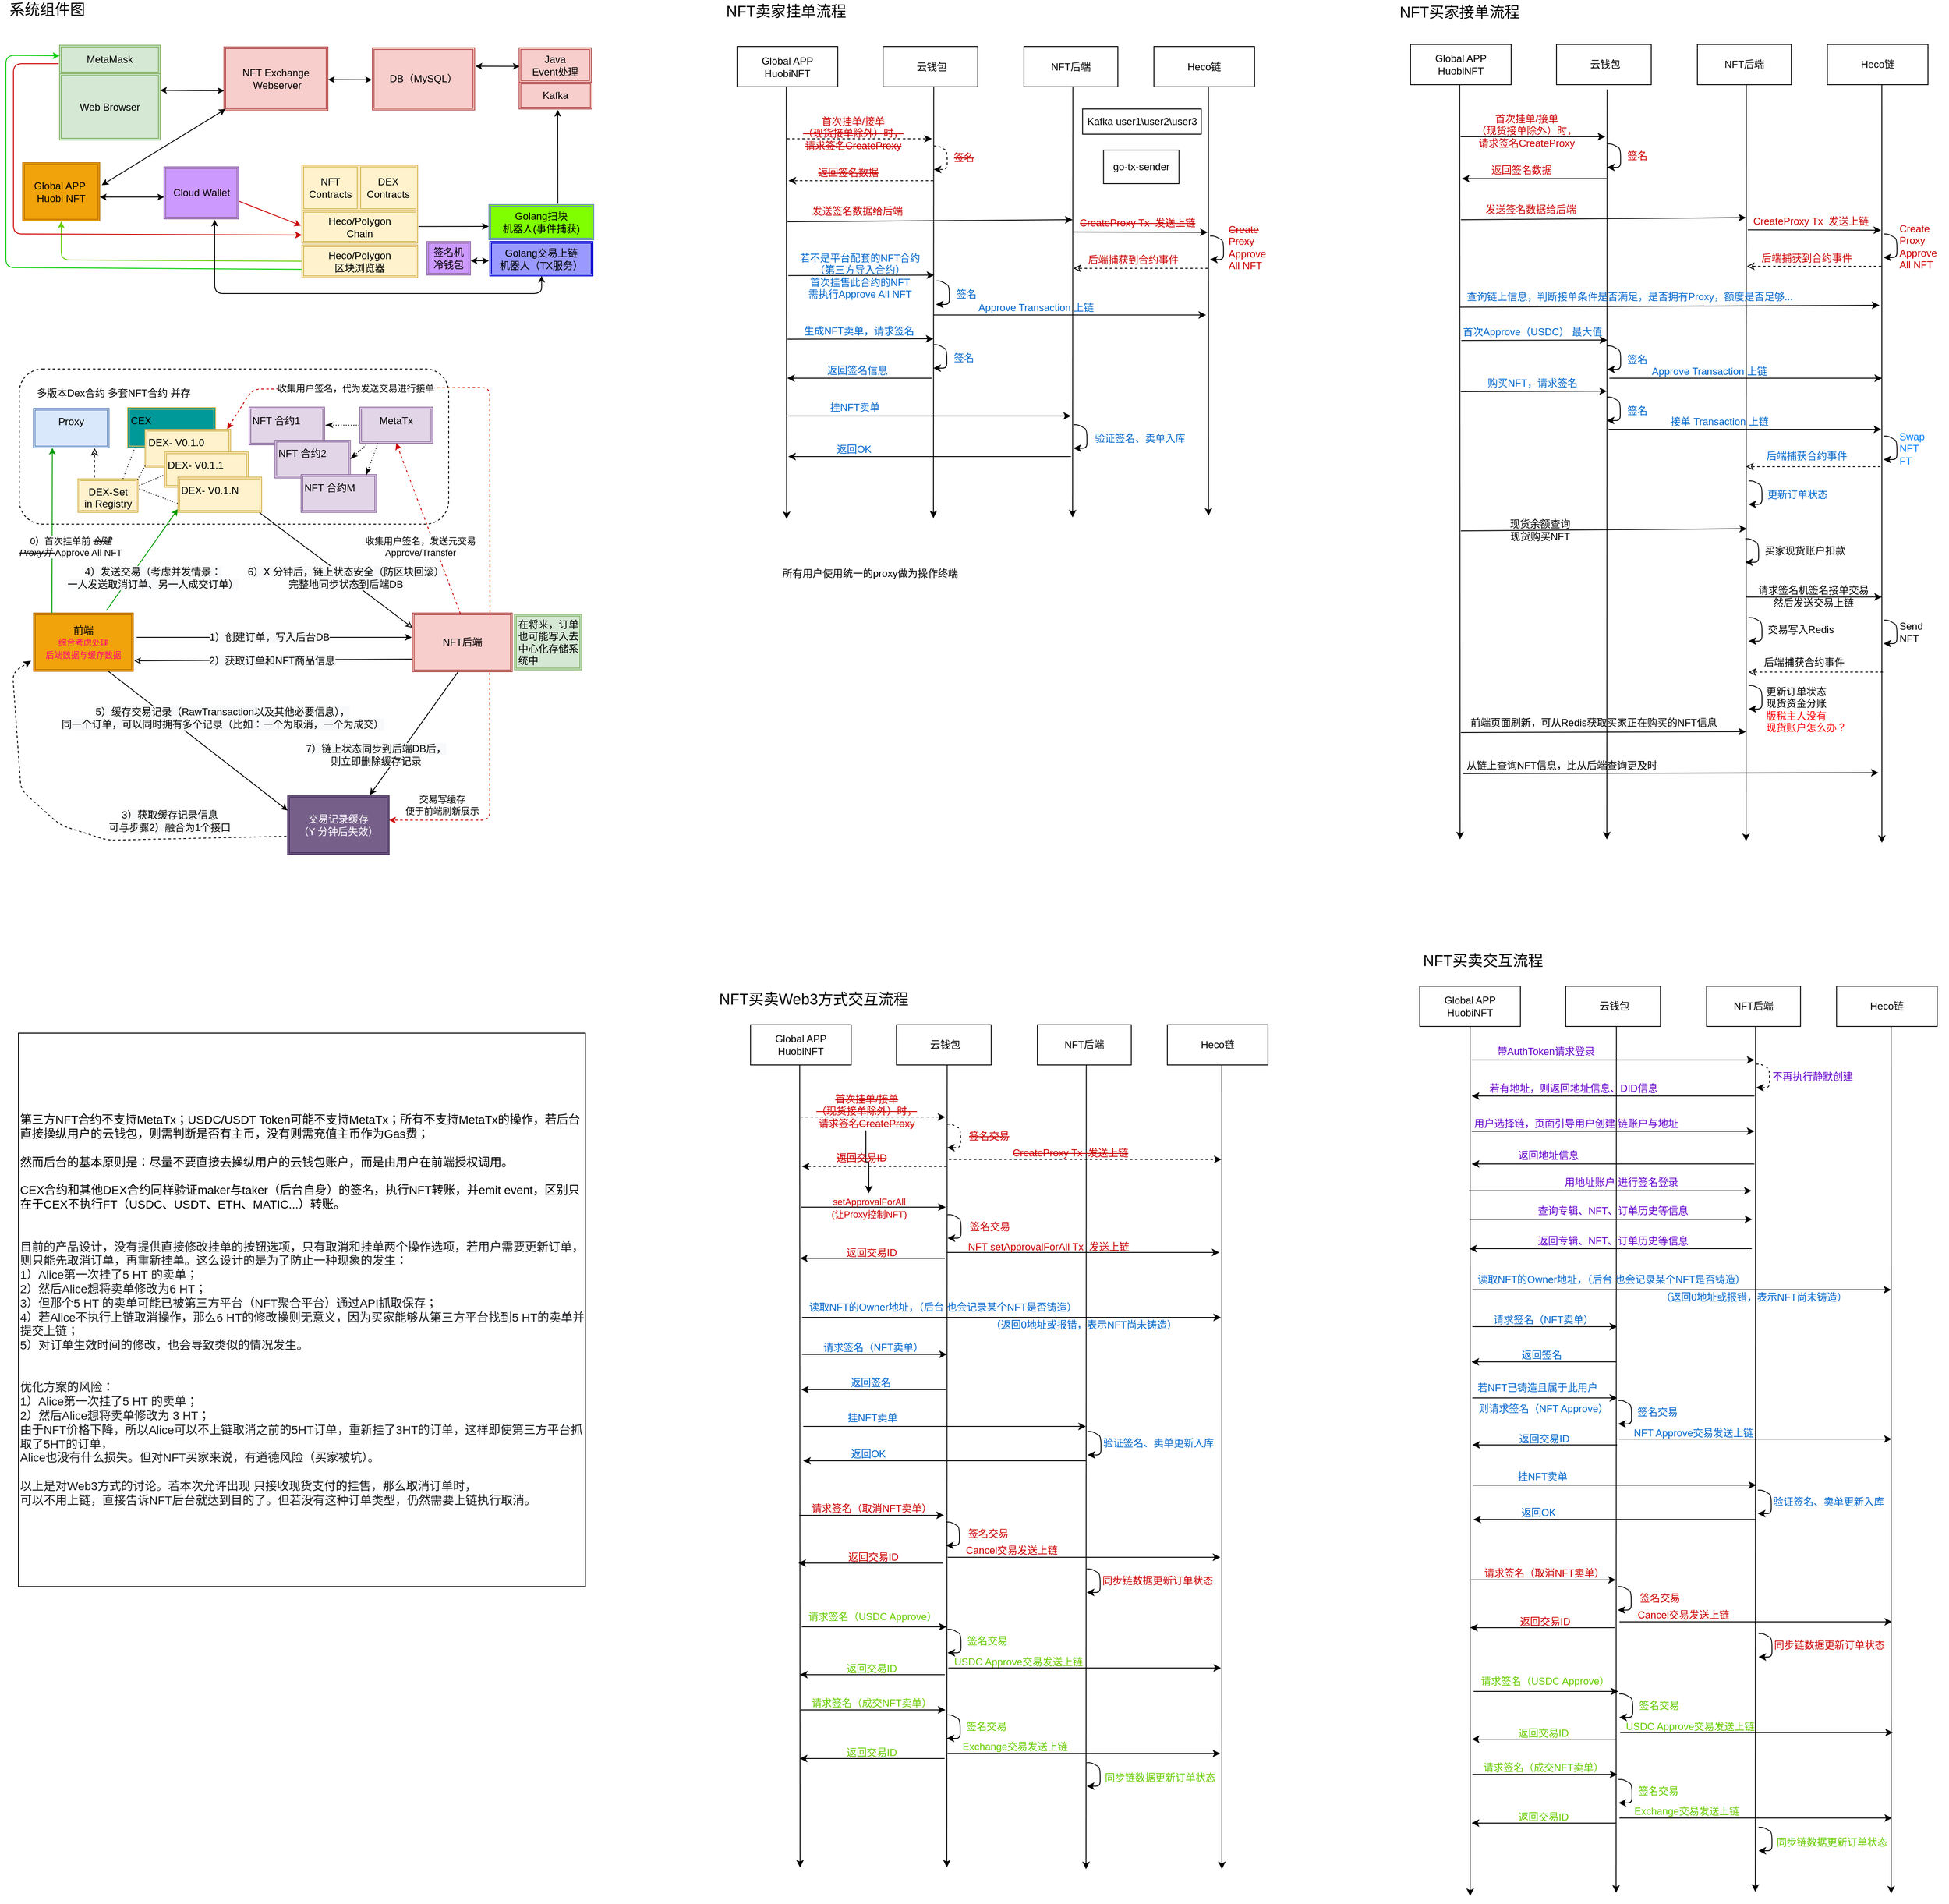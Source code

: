 <mxfile version="12.2.4" pages="1"><diagram id="QlI7jyNdO7yKU_kezSav" name="Page-1"><mxGraphModel dx="653" dy="1337" grid="0" gridSize="10" guides="1" tooltips="1" connect="1" arrows="1" fold="1" page="1" pageScale="1" pageWidth="827" pageHeight="1169" math="0" shadow="0"><root><mxCell id="0"/><mxCell id="1" parent="0"/><mxCell id="qDQYpfi4-DxLzBE1P0b2-9" value="" style="whiteSpace=wrap;html=1;glass=0;labelBackgroundColor=default;dashed=1;rounded=1;" parent="1" vertex="1"><mxGeometry x="79" y="502" width="512" height="185" as="geometry"/></mxCell><mxCell id="9YF5FjtNOcr6Js51IzAw-2" value="NFT Exchange&lt;br&gt;&amp;nbsp;Webserver" style="shape=ext;double=1;whiteSpace=wrap;html=1;fillColor=#f8cecc;strokeColor=#b85450;" parent="1" vertex="1"><mxGeometry x="323" y="118" width="124" height="76" as="geometry"/></mxCell><mxCell id="9YF5FjtNOcr6Js51IzAw-3" value="Global APP&amp;nbsp; Huobi NFT" style="shape=ext;double=1;whiteSpace=wrap;html=1;fillColor=#f0a30a;strokeColor=#BD7000;fontColor=#000000;" parent="1" vertex="1"><mxGeometry x="83" y="256" width="91.92" height="69.5" as="geometry"/></mxCell><mxCell id="9YF5FjtNOcr6Js51IzAw-4" value="Heco/Polygon &lt;br&gt;Chain" style="shape=ext;double=1;whiteSpace=wrap;html=1;fillColor=#fff2cc;strokeColor=#d6b656;" parent="1" vertex="1"><mxGeometry x="416" y="313" width="138" height="39" as="geometry"/></mxCell><mxCell id="9YF5FjtNOcr6Js51IzAw-7" value="MetaMask" style="shape=ext;double=1;whiteSpace=wrap;html=1;fillColor=#d5e8d4;strokeColor=#82b366;" parent="1" vertex="1"><mxGeometry x="127" y="116" width="120" height="34" as="geometry"/></mxCell><mxCell id="t6lIM03yY0cc1Rv1ibHT-1" value="Web Browser" style="shape=ext;double=1;whiteSpace=wrap;html=1;fillColor=#d5e8d4;strokeColor=#82b366;" parent="1" vertex="1"><mxGeometry x="127" y="150" width="120" height="79" as="geometry"/></mxCell><mxCell id="t6lIM03yY0cc1Rv1ibHT-5" style="edgeStyle=orthogonalEdgeStyle;orthogonalLoop=1;jettySize=auto;html=1;exitX=0.5;exitY=1;exitDx=0;exitDy=0;" parent="1" edge="1"><mxGeometry relative="1" as="geometry"><mxPoint x="576" y="348" as="sourcePoint"/><mxPoint x="576" y="348" as="targetPoint"/></mxGeometry></mxCell><mxCell id="t6lIM03yY0cc1Rv1ibHT-8" value="DB（MySQL）" style="shape=ext;double=1;whiteSpace=wrap;html=1;fillColor=#f8cecc;strokeColor=#b85450;" parent="1" vertex="1"><mxGeometry x="500" y="119" width="122" height="74.25" as="geometry"/></mxCell><mxCell id="t6lIM03yY0cc1Rv1ibHT-12" value="NFT Contracts" style="shape=ext;double=1;whiteSpace=wrap;html=1;fillColor=#fff2cc;strokeColor=#d6b656;" parent="1" vertex="1"><mxGeometry x="416" y="259" width="68" height="54" as="geometry"/></mxCell><mxCell id="t6lIM03yY0cc1Rv1ibHT-13" value="DEX Contracts" style="shape=ext;double=1;whiteSpace=wrap;html=1;fillColor=#fff2cc;strokeColor=#d6b656;" parent="1" vertex="1"><mxGeometry x="484" y="259" width="70" height="54" as="geometry"/></mxCell><mxCell id="t6lIM03yY0cc1Rv1ibHT-32" value="" style="endArrow=classic;startArrow=none;html=1;startSize=5;endSize=5;strokeWidth=1;startFill=0;entryX=0;entryY=0.25;entryDx=0;entryDy=0;exitX=0;exitY=0.75;exitDx=0;exitDy=0;strokeColor=#00CC00;" parent="1" source="WUaJ76LcneVQ1JVHGu2k-83" edge="1"><mxGeometry width="50" height="50" relative="1" as="geometry"><mxPoint x="323" y="372" as="sourcePoint"/><mxPoint x="127" y="128.5" as="targetPoint"/><Array as="points"><mxPoint x="63" y="381"/><mxPoint x="63" y="128"/></Array></mxGeometry></mxCell><mxCell id="t6lIM03yY0cc1Rv1ibHT-34" value="" style="endArrow=classic;startArrow=none;html=1;startSize=5;endSize=5;strokeWidth=1;jumpSize=5;strokeColor=#CC0000;startFill=0;" parent="1" edge="1"><mxGeometry width="50" height="50" relative="1" as="geometry"><mxPoint x="341" y="302" as="sourcePoint"/><mxPoint x="415" y="331" as="targetPoint"/><Array as="points"/></mxGeometry></mxCell><mxCell id="Rq3SuMrzMqYQnMUF6FlV-4" value="Cloud Wallet" style="shape=ext;double=1;whiteSpace=wrap;html=1;fillColor=#CC99FF;strokeColor=#9673a6;" parent="1" vertex="1"><mxGeometry x="251.58" y="261" width="89" height="62" as="geometry"/></mxCell><mxCell id="Rq3SuMrzMqYQnMUF6FlV-5" value="" style="endArrow=classic;startArrow=classic;html=1;startSize=5;endSize=5;strokeWidth=1;jumpSize=5;entryX=0.002;entryY=0.581;entryDx=0;entryDy=0;entryPerimeter=0;" parent="1" target="Rq3SuMrzMqYQnMUF6FlV-4" edge="1"><mxGeometry width="50" height="50" relative="1" as="geometry"><mxPoint x="175" y="297" as="sourcePoint"/><mxPoint x="204" y="295" as="targetPoint"/><Array as="points"/></mxGeometry></mxCell><mxCell id="Rq3SuMrzMqYQnMUF6FlV-8" value="" style="endArrow=none;startArrow=classic;html=1;startSize=5;endSize=5;strokeWidth=1;jumpSize=5;endFill=0;entryX=0;entryY=0.5;entryDx=0;entryDy=0;strokeColor=#66CC00;" parent="1" target="WUaJ76LcneVQ1JVHGu2k-83" edge="1"><mxGeometry width="50" height="50" relative="1" as="geometry"><mxPoint x="129" y="326" as="sourcePoint"/><mxPoint x="323" y="381" as="targetPoint"/><Array as="points"><mxPoint x="129" y="372"/></Array></mxGeometry></mxCell><mxCell id="Rq3SuMrzMqYQnMUF6FlV-10" value="" style="endArrow=classic;startArrow=classic;html=1;startSize=5;endSize=5;strokeWidth=1;jumpSize=5;entryX=1;entryY=0.25;entryDx=0;entryDy=0;exitX=0.003;exitY=0.687;exitDx=0;exitDy=0;exitPerimeter=0;" parent="1" source="9YF5FjtNOcr6Js51IzAw-2" target="t6lIM03yY0cc1Rv1ibHT-1" edge="1"><mxGeometry width="50" height="50" relative="1" as="geometry"><mxPoint x="288" y="193" as="sourcePoint"/><mxPoint x="214" y="305" as="targetPoint"/><Array as="points"/></mxGeometry></mxCell><mxCell id="Rq3SuMrzMqYQnMUF6FlV-12" value="" style="endArrow=classic;startArrow=classic;html=1;startSize=5;endSize=5;strokeWidth=1;jumpSize=5;entryX=0.994;entryY=0.414;entryDx=0;entryDy=0;entryPerimeter=0;exitX=0;exitY=1;exitDx=0;exitDy=0;" parent="1" edge="1"><mxGeometry width="50" height="50" relative="1" as="geometry"><mxPoint x="325" y="192.0" as="sourcePoint"/><mxPoint x="177.368" y="282.773" as="targetPoint"/><Array as="points"/></mxGeometry></mxCell><mxCell id="WUaJ76LcneVQ1JVHGu2k-72" value="&lt;font style=&quot;font-size: 18px&quot;&gt;系统组件图&lt;/font&gt;" style="text;html=1;align=center;verticalAlign=middle;resizable=0;points=[];autosize=1;strokeColor=none;fillColor=none;fontSize=9;" parent="1" vertex="1"><mxGeometry x="62.04" y="64" width="100" height="19" as="geometry"/></mxCell><mxCell id="WUaJ76LcneVQ1JVHGu2k-76" value="Kafka" style="shape=ext;double=1;whiteSpace=wrap;html=1;fillColor=#f8cecc;strokeColor=#b85450;" parent="1" vertex="1"><mxGeometry x="675" y="160" width="87" height="32" as="geometry"/></mxCell><mxCell id="WUaJ76LcneVQ1JVHGu2k-77" value="Golang扫块&lt;br&gt;机器人(事件捕获)" style="shape=ext;double=1;whiteSpace=wrap;html=1;fillColor=#80FF00;strokeColor=#6c8ebf;" parent="1" vertex="1"><mxGeometry x="639" y="306" width="125" height="42" as="geometry"/></mxCell><mxCell id="WUaJ76LcneVQ1JVHGu2k-81" value="Golang交易上链&lt;br&gt;机器人（TX服务）" style="shape=ext;double=1;whiteSpace=wrap;html=1;fillColor=#9999FF;strokeColor=#0000CC;" parent="1" vertex="1"><mxGeometry x="640" y="350" width="123" height="41" as="geometry"/></mxCell><mxCell id="WUaJ76LcneVQ1JVHGu2k-82" value="Java&lt;br&gt;Event处理" style="shape=ext;double=1;whiteSpace=wrap;html=1;fillColor=#f8cecc;strokeColor=#b85450;" parent="1" vertex="1"><mxGeometry x="675" y="119" width="86" height="41" as="geometry"/></mxCell><mxCell id="WUaJ76LcneVQ1JVHGu2k-83" value="Heco/Polygon &lt;br&gt;区块浏览器" style="shape=ext;double=1;whiteSpace=wrap;html=1;fillColor=#fff2cc;strokeColor=#d6b656;" parent="1" vertex="1"><mxGeometry x="416.04" y="354" width="138" height="39" as="geometry"/></mxCell><mxCell id="WUaJ76LcneVQ1JVHGu2k-85" value="" style="endArrow=none;startArrow=classic;html=1;startSize=5;endSize=5;strokeWidth=1;startFill=1;exitX=0;exitY=0.75;exitDx=0;exitDy=0;endFill=0;strokeColor=#CC0000;" parent="1" source="9YF5FjtNOcr6Js51IzAw-4" edge="1"><mxGeometry width="50" height="50" relative="1" as="geometry"><mxPoint x="310.5" y="399.5" as="sourcePoint"/><mxPoint x="126" y="138" as="targetPoint"/><Array as="points"><mxPoint x="72" y="341"/><mxPoint x="72" y="138"/></Array></mxGeometry></mxCell><mxCell id="WUaJ76LcneVQ1JVHGu2k-93" value="" style="endArrow=classic;startArrow=classic;html=1;startSize=5;endSize=5;strokeWidth=1;jumpSize=5;" parent="1" source="WUaJ76LcneVQ1JVHGu2k-81" edge="1"><mxGeometry width="50" height="50" relative="1" as="geometry"><mxPoint x="718.5" y="391.0" as="sourcePoint"/><mxPoint x="312" y="324" as="targetPoint"/><Array as="points"><mxPoint x="702" y="412"/><mxPoint x="312" y="412"/></Array></mxGeometry></mxCell><mxCell id="WUaJ76LcneVQ1JVHGu2k-245" value="&lt;font color=&quot;#000000&quot;&gt;Global APP &lt;br&gt;HuobiNFT&lt;/font&gt;" style="whiteSpace=wrap;html=1;fontColor=#FF0080;" parent="1" vertex="1"><mxGeometry x="1748.92" y="1238" width="120" height="48" as="geometry"/></mxCell><mxCell id="WUaJ76LcneVQ1JVHGu2k-246" value="&lt;font color=&quot;#000000&quot;&gt;&amp;nbsp;云钱包&lt;/font&gt;" style="whiteSpace=wrap;html=1;fontColor=#FF0080;" parent="1" vertex="1"><mxGeometry x="1922.96" y="1238" width="112.96" height="48" as="geometry"/></mxCell><mxCell id="WUaJ76LcneVQ1JVHGu2k-247" value="&lt;font color=&quot;#000000&quot;&gt;NFT后端&lt;/font&gt;" style="whiteSpace=wrap;html=1;fontColor=#FF0080;" parent="1" vertex="1"><mxGeometry x="2090.96" y="1238" width="111.96" height="48" as="geometry"/></mxCell><mxCell id="WUaJ76LcneVQ1JVHGu2k-248" value="&lt;font color=&quot;#000000&quot;&gt;Heco链&lt;/font&gt;" style="whiteSpace=wrap;html=1;fontColor=#FF0080;" parent="1" vertex="1"><mxGeometry x="2245.92" y="1238" width="120" height="48" as="geometry"/></mxCell><mxCell id="WUaJ76LcneVQ1JVHGu2k-249" value="" style="endArrow=classic;html=1;fontColor=#000000;exitX=0.5;exitY=1;exitDx=0;exitDy=0;" parent="1" source="WUaJ76LcneVQ1JVHGu2k-245" edge="1"><mxGeometry width="50" height="50" relative="1" as="geometry"><mxPoint x="1873.54" y="1420" as="sourcePoint"/><mxPoint x="1809.04" y="2323" as="targetPoint"/></mxGeometry></mxCell><mxCell id="WUaJ76LcneVQ1JVHGu2k-250" value="" style="endArrow=classic;html=1;fontColor=#000000;exitX=0.5;exitY=1;exitDx=0;exitDy=0;" parent="1" edge="1"><mxGeometry width="50" height="50" relative="1" as="geometry"><mxPoint x="1983.37" y="1286" as="sourcePoint"/><mxPoint x="1983.04" y="2319" as="targetPoint"/></mxGeometry></mxCell><mxCell id="WUaJ76LcneVQ1JVHGu2k-251" value="" style="endArrow=classic;html=1;fontColor=#000000;exitX=0.5;exitY=1;exitDx=0;exitDy=0;" parent="1" edge="1"><mxGeometry width="50" height="50" relative="1" as="geometry"><mxPoint x="2149.3" y="1286" as="sourcePoint"/><mxPoint x="2149.04" y="2318" as="targetPoint"/></mxGeometry></mxCell><mxCell id="WUaJ76LcneVQ1JVHGu2k-252" value="" style="endArrow=classic;html=1;fontColor=#000000;" parent="1" edge="1"><mxGeometry width="50" height="50" relative="1" as="geometry"><mxPoint x="2310.92" y="1286" as="sourcePoint"/><mxPoint x="2311.04" y="2320" as="targetPoint"/></mxGeometry></mxCell><mxCell id="WUaJ76LcneVQ1JVHGu2k-257" value="" style="endArrow=classic;html=1;fontColor=#6600CC;" parent="1" edge="1"><mxGeometry width="50" height="50" relative="1" as="geometry"><mxPoint x="1810.91" y="1326" as="sourcePoint"/><mxPoint x="2147.97" y="1326" as="targetPoint"/></mxGeometry></mxCell><mxCell id="WUaJ76LcneVQ1JVHGu2k-258" value="带AuthToken请求登录" style="text;html=1;align=center;verticalAlign=middle;resizable=0;points=[];autosize=1;strokeColor=none;fillColor=none;fontColor=#6600CC;" parent="1" vertex="1"><mxGeometry x="1835.91" y="1307" width="127" height="18" as="geometry"/></mxCell><mxCell id="WUaJ76LcneVQ1JVHGu2k-271" value="" style="endArrow=classic;html=1;fontSize=9;fontColor=#6600CC;dashed=1;" parent="1" edge="1"><mxGeometry width="50" height="50" relative="1" as="geometry"><mxPoint x="2150" y="1331" as="sourcePoint"/><mxPoint x="2150" y="1359" as="targetPoint"/><Array as="points"><mxPoint x="2156.09" y="1331"/><mxPoint x="2166" y="1337"/><mxPoint x="2166" y="1359"/></Array></mxGeometry></mxCell><mxCell id="WUaJ76LcneVQ1JVHGu2k-272" value="不再执行静默创建" style="text;html=1;align=center;verticalAlign=middle;resizable=0;points=[];autosize=1;strokeColor=none;fillColor=none;fontColor=#6600CC;" parent="1" vertex="1"><mxGeometry x="2164" y="1337" width="106" height="18" as="geometry"/></mxCell><mxCell id="WUaJ76LcneVQ1JVHGu2k-275" value="&lt;span style=&quot;font-size: 18px&quot;&gt;NFT买卖交互流程&lt;/span&gt;" style="text;html=1;align=center;verticalAlign=middle;resizable=0;points=[];autosize=1;strokeColor=none;fillColor=none;fontSize=9;" parent="1" vertex="1"><mxGeometry x="1747" y="1198" width="153" height="19" as="geometry"/></mxCell><mxCell id="_xhIgbeiG5wF1KYK4BsM-2" value="" style="endArrow=classic;html=1;fontColor=#6600CC;" parent="1" edge="1"><mxGeometry width="50" height="50" relative="1" as="geometry"><mxPoint x="2147.94" y="1369.0" as="sourcePoint"/><mxPoint x="1810.94" y="1369.0" as="targetPoint"/></mxGeometry></mxCell><mxCell id="_xhIgbeiG5wF1KYK4BsM-3" value="若有地址，则返回地址信息、DID信息" style="text;html=1;align=center;verticalAlign=middle;resizable=0;points=[];autosize=1;strokeColor=none;fillColor=none;fontColor=#6600CC;" parent="1" vertex="1"><mxGeometry x="1826.9" y="1351" width="211" height="18" as="geometry"/></mxCell><mxCell id="_xhIgbeiG5wF1KYK4BsM-6" value="" style="endArrow=classic;html=1;fontColor=#0066CC;" parent="1" edge="1"><mxGeometry width="50" height="50" relative="1" as="geometry"><mxPoint x="1811.69" y="1644" as="sourcePoint"/><mxPoint x="1984.23" y="1644" as="targetPoint"/></mxGeometry></mxCell><mxCell id="_xhIgbeiG5wF1KYK4BsM-7" value="请求签名（NFT卖单）" style="text;html=1;align=center;verticalAlign=middle;resizable=0;points=[];autosize=1;strokeColor=none;fillColor=none;fontColor=#0066CC;" parent="1" vertex="1"><mxGeometry x="1831.6" y="1627" width="129" height="18" as="geometry"/></mxCell><mxCell id="_xhIgbeiG5wF1KYK4BsM-8" value="" style="endArrow=classic;html=1;fontColor=#0066CC;" parent="1" edge="1"><mxGeometry width="50" height="50" relative="1" as="geometry"><mxPoint x="1983.23" y="1686" as="sourcePoint"/><mxPoint x="1810.65" y="1686" as="targetPoint"/></mxGeometry></mxCell><mxCell id="_xhIgbeiG5wF1KYK4BsM-9" value="返回签名" style="text;html=1;align=center;verticalAlign=middle;resizable=0;points=[];autosize=1;strokeColor=none;fillColor=none;fontColor=#0066CC;" parent="1" vertex="1"><mxGeometry x="1864.52" y="1669" width="58" height="18" as="geometry"/></mxCell><mxCell id="_xhIgbeiG5wF1KYK4BsM-10" value="" style="endArrow=classic;html=1;fontColor=#0066CC;" parent="1" edge="1"><mxGeometry width="50" height="50" relative="1" as="geometry"><mxPoint x="1812.98" y="1833" as="sourcePoint"/><mxPoint x="2150.04" y="1833" as="targetPoint"/></mxGeometry></mxCell><mxCell id="_xhIgbeiG5wF1KYK4BsM-11" value="挂NFT卖单" style="text;html=1;align=center;verticalAlign=middle;resizable=0;points=[];autosize=1;strokeColor=none;fillColor=none;fontColor=#0066CC;" parent="1" vertex="1"><mxGeometry x="1860.98" y="1814" width="69" height="18" as="geometry"/></mxCell><mxCell id="_xhIgbeiG5wF1KYK4BsM-12" value="" style="endArrow=classic;html=1;fontSize=9;fontColor=#0066CC;" parent="1" edge="1"><mxGeometry width="50" height="50" relative="1" as="geometry"><mxPoint x="2152.07" y="1839" as="sourcePoint"/><mxPoint x="2152.07" y="1867" as="targetPoint"/><Array as="points"><mxPoint x="2158.16" y="1839"/><mxPoint x="2168.07" y="1845"/><mxPoint x="2168.07" y="1867"/></Array></mxGeometry></mxCell><mxCell id="_xhIgbeiG5wF1KYK4BsM-13" value="验证签名、卖单更新入库" style="text;html=1;align=center;verticalAlign=middle;resizable=0;points=[];autosize=1;strokeColor=none;fillColor=none;fontColor=#0066CC;" parent="1" vertex="1"><mxGeometry x="2165.07" y="1844" width="142" height="18" as="geometry"/></mxCell><mxCell id="_xhIgbeiG5wF1KYK4BsM-14" value="" style="endArrow=classic;html=1;fontColor=#0066CC;" parent="1" edge="1"><mxGeometry width="50" height="50" relative="1" as="geometry"><mxPoint x="2150.01" y="1874" as="sourcePoint"/><mxPoint x="1813.01" y="1874" as="targetPoint"/></mxGeometry></mxCell><mxCell id="_xhIgbeiG5wF1KYK4BsM-15" value="返回OK" style="text;html=1;align=center;verticalAlign=middle;resizable=0;points=[];autosize=1;strokeColor=none;fillColor=none;fontColor=#0066CC;" parent="1" vertex="1"><mxGeometry x="1864.94" y="1857" width="51" height="18" as="geometry"/></mxCell><mxCell id="_xhIgbeiG5wF1KYK4BsM-18" value="" style="endArrow=classic;html=1;fontColor=#CC0000;" parent="1" edge="1"><mxGeometry width="50" height="50" relative="1" as="geometry"><mxPoint x="1987.07" y="1996" as="sourcePoint"/><mxPoint x="2312.16" y="1996" as="targetPoint"/></mxGeometry></mxCell><mxCell id="_xhIgbeiG5wF1KYK4BsM-19" value="Cancel交易发送上链" style="text;html=1;align=center;verticalAlign=middle;resizable=0;points=[];autosize=1;strokeColor=none;fillColor=none;fontColor=#CC0000;" parent="1" vertex="1"><mxGeometry x="2003.07" y="1979" width="119" height="18" as="geometry"/></mxCell><mxCell id="_xhIgbeiG5wF1KYK4BsM-20" value="" style="endArrow=classic;html=1;fontColor=#CC0000;" parent="1" edge="1"><mxGeometry width="50" height="50" relative="1" as="geometry"><mxPoint x="1810.11" y="1946" as="sourcePoint"/><mxPoint x="1982.65" y="1946" as="targetPoint"/></mxGeometry></mxCell><mxCell id="_xhIgbeiG5wF1KYK4BsM-21" value="请求签名（取消NFT卖单）" style="text;html=1;align=center;verticalAlign=middle;resizable=0;points=[];autosize=1;strokeColor=none;fillColor=none;fontColor=#CC0000;" parent="1" vertex="1"><mxGeometry x="1820.02" y="1929" width="153" height="18" as="geometry"/></mxCell><mxCell id="_xhIgbeiG5wF1KYK4BsM-22" value="" style="endArrow=classic;html=1;fontColor=#CC0000;" parent="1" edge="1"><mxGeometry width="50" height="50" relative="1" as="geometry"><mxPoint x="1981.65" y="2003" as="sourcePoint"/><mxPoint x="1809.07" y="2003" as="targetPoint"/></mxGeometry></mxCell><mxCell id="_xhIgbeiG5wF1KYK4BsM-23" value="返回交易ID" style="text;html=1;align=center;verticalAlign=middle;resizable=0;points=[];autosize=1;strokeColor=none;fillColor=none;fontColor=#CC0000;" parent="1" vertex="1"><mxGeometry x="1862.94" y="1987" width="70" height="18" as="geometry"/></mxCell><mxCell id="_xhIgbeiG5wF1KYK4BsM-24" value="" style="endArrow=classic;html=1;fontSize=9;fontColor=#CC0000;" parent="1" edge="1"><mxGeometry width="50" height="50" relative="1" as="geometry"><mxPoint x="1985.07" y="1954" as="sourcePoint"/><mxPoint x="1985.07" y="1982" as="targetPoint"/><Array as="points"><mxPoint x="1991.16" y="1954"/><mxPoint x="2001.07" y="1960"/><mxPoint x="2001.07" y="1982"/></Array></mxGeometry></mxCell><mxCell id="_xhIgbeiG5wF1KYK4BsM-25" value="签名交易" style="text;html=1;align=center;verticalAlign=middle;resizable=0;points=[];autosize=1;strokeColor=none;fillColor=none;fontColor=#CC0000;" parent="1" vertex="1"><mxGeometry x="2006.07" y="1959" width="58" height="18" as="geometry"/></mxCell><mxCell id="_xhIgbeiG5wF1KYK4BsM-26" value="" style="endArrow=classic;html=1;fontColor=#0066CC;" parent="1" edge="1"><mxGeometry width="50" height="50" relative="1" as="geometry"><mxPoint x="1811.67" y="1600" as="sourcePoint"/><mxPoint x="2311.07" y="1600" as="targetPoint"/></mxGeometry></mxCell><mxCell id="_xhIgbeiG5wF1KYK4BsM-27" value="读取NFT的Owner地址，（后台 也会记录某个NFT是否铸造）" style="text;html=1;align=center;verticalAlign=middle;resizable=0;points=[];autosize=1;strokeColor=none;fillColor=none;fontColor=#0066CC;" parent="1" vertex="1"><mxGeometry x="1809.91" y="1579" width="335" height="18" as="geometry"/></mxCell><mxCell id="_xhIgbeiG5wF1KYK4BsM-35" value="若NFT已铸造且属于此用户" style="text;html=1;align=center;verticalAlign=middle;resizable=0;points=[];autosize=1;strokeColor=none;fillColor=none;fontColor=#0066CC;" parent="1" vertex="1"><mxGeometry x="1812.6" y="1708" width="153" height="18" as="geometry"/></mxCell><mxCell id="_xhIgbeiG5wF1KYK4BsM-38" value="" style="endArrow=classic;html=1;fontColor=#0066CC;" parent="1" edge="1"><mxGeometry width="50" height="50" relative="1" as="geometry"><mxPoint x="1811.67" y="1729" as="sourcePoint"/><mxPoint x="1984.21" y="1729" as="targetPoint"/></mxGeometry></mxCell><mxCell id="_xhIgbeiG5wF1KYK4BsM-39" value="" style="endArrow=classic;html=1;fontColor=#0066CC;" parent="1" edge="1"><mxGeometry width="50" height="50" relative="1" as="geometry"><mxPoint x="1986.47" y="1778" as="sourcePoint"/><mxPoint x="2311.56" y="1778" as="targetPoint"/></mxGeometry></mxCell><mxCell id="_xhIgbeiG5wF1KYK4BsM-40" value="NFT Approve交易发送上链" style="text;html=1;align=center;verticalAlign=middle;resizable=0;points=[];autosize=1;strokeColor=none;fillColor=none;fontColor=#0066CC;" parent="1" vertex="1"><mxGeometry x="1998.47" y="1762" width="153" height="18" as="geometry"/></mxCell><mxCell id="_xhIgbeiG5wF1KYK4BsM-41" value="" style="endArrow=classic;html=1;fontSize=9;fontColor=#0066CC;" parent="1" edge="1"><mxGeometry width="50" height="50" relative="1" as="geometry"><mxPoint x="1985.47" y="1732" as="sourcePoint"/><mxPoint x="1985.47" y="1760" as="targetPoint"/><Array as="points"><mxPoint x="1991.56" y="1732"/><mxPoint x="2001.47" y="1738"/><mxPoint x="2001.47" y="1760"/></Array></mxGeometry></mxCell><mxCell id="_xhIgbeiG5wF1KYK4BsM-42" value="签名交易" style="text;html=1;align=center;verticalAlign=middle;resizable=0;points=[];autosize=1;strokeColor=none;fillColor=none;fontColor=#0066CC;" parent="1" vertex="1"><mxGeometry x="2003.47" y="1737" width="58" height="18" as="geometry"/></mxCell><mxCell id="_xhIgbeiG5wF1KYK4BsM-43" value="" style="endArrow=classic;html=1;fontColor=#0066CC;" parent="1" edge="1"><mxGeometry width="50" height="50" relative="1" as="geometry"><mxPoint x="1984.23" y="1785" as="sourcePoint"/><mxPoint x="1811.65" y="1785" as="targetPoint"/></mxGeometry></mxCell><mxCell id="_xhIgbeiG5wF1KYK4BsM-44" value="返回交易ID" style="text;html=1;align=center;verticalAlign=middle;resizable=0;points=[];autosize=1;strokeColor=none;fillColor=none;fontColor=#0066CC;" parent="1" vertex="1"><mxGeometry x="1861.52" y="1769" width="70" height="18" as="geometry"/></mxCell><mxCell id="_xhIgbeiG5wF1KYK4BsM-45" value="" style="endArrow=classic;html=1;fontColor=#66CC00;" parent="1" edge="1"><mxGeometry width="50" height="50" relative="1" as="geometry"><mxPoint x="1811.86" y="2178" as="sourcePoint"/><mxPoint x="1984.4" y="2178" as="targetPoint"/></mxGeometry></mxCell><mxCell id="_xhIgbeiG5wF1KYK4BsM-46" value="请求签名（成交NFT卖单）" style="text;html=1;align=center;verticalAlign=middle;resizable=0;points=[];autosize=1;strokeColor=none;fillColor=none;fontColor=#66CC00;" parent="1" vertex="1"><mxGeometry x="1819.77" y="2161" width="153" height="18" as="geometry"/></mxCell><mxCell id="_xhIgbeiG5wF1KYK4BsM-49" value="请求签名（USDC Approve）" style="text;html=1;align=center;verticalAlign=middle;resizable=0;points=[];autosize=1;strokeColor=none;fillColor=none;fontColor=#66CC00;" parent="1" vertex="1"><mxGeometry x="1816.04" y="2058" width="163" height="18" as="geometry"/></mxCell><mxCell id="_xhIgbeiG5wF1KYK4BsM-50" value="" style="endArrow=classic;html=1;fontColor=#66CC00;" parent="1" edge="1"><mxGeometry width="50" height="50" relative="1" as="geometry"><mxPoint x="1813.11" y="2079" as="sourcePoint"/><mxPoint x="1985.65" y="2079" as="targetPoint"/></mxGeometry></mxCell><mxCell id="_xhIgbeiG5wF1KYK4BsM-51" value="" style="endArrow=classic;html=1;fontColor=#66CC00;" parent="1" edge="1"><mxGeometry width="50" height="50" relative="1" as="geometry"><mxPoint x="1987.91" y="2128" as="sourcePoint"/><mxPoint x="2313" y="2128" as="targetPoint"/></mxGeometry></mxCell><mxCell id="_xhIgbeiG5wF1KYK4BsM-52" value="USDC Approve交易发送上链" style="text;html=1;align=center;verticalAlign=middle;resizable=0;points=[];autosize=1;strokeColor=none;fillColor=none;fontColor=#66CC00;" parent="1" vertex="1"><mxGeometry x="1989.91" y="2112" width="163" height="18" as="geometry"/></mxCell><mxCell id="_xhIgbeiG5wF1KYK4BsM-53" value="" style="endArrow=classic;html=1;fontSize=9;fontColor=#66CC00;" parent="1" edge="1"><mxGeometry width="50" height="50" relative="1" as="geometry"><mxPoint x="1986.91" y="2082" as="sourcePoint"/><mxPoint x="1986.91" y="2110" as="targetPoint"/><Array as="points"><mxPoint x="1993" y="2082"/><mxPoint x="2002.91" y="2088"/><mxPoint x="2002.91" y="2110"/></Array></mxGeometry></mxCell><mxCell id="_xhIgbeiG5wF1KYK4BsM-54" value="签名交易" style="text;html=1;align=center;verticalAlign=middle;resizable=0;points=[];autosize=1;strokeColor=none;fillColor=none;fontColor=#66CC00;" parent="1" vertex="1"><mxGeometry x="2004.91" y="2087" width="58" height="18" as="geometry"/></mxCell><mxCell id="_xhIgbeiG5wF1KYK4BsM-55" value="" style="endArrow=classic;html=1;fontColor=#66CC00;" parent="1" edge="1"><mxGeometry width="50" height="50" relative="1" as="geometry"><mxPoint x="1983.65" y="2136" as="sourcePoint"/><mxPoint x="1811.07" y="2136" as="targetPoint"/></mxGeometry></mxCell><mxCell id="_xhIgbeiG5wF1KYK4BsM-56" value="返回交易ID" style="text;html=1;align=center;verticalAlign=middle;resizable=0;points=[];autosize=1;strokeColor=none;fillColor=none;fontColor=#66CC00;" parent="1" vertex="1"><mxGeometry x="1860.94" y="2120" width="70" height="18" as="geometry"/></mxCell><mxCell id="_xhIgbeiG5wF1KYK4BsM-57" value="" style="endArrow=classic;html=1;fontColor=#66CC00;" parent="1" edge="1"><mxGeometry width="50" height="50" relative="1" as="geometry"><mxPoint x="1986.97" y="2230" as="sourcePoint"/><mxPoint x="2312.06" y="2230" as="targetPoint"/></mxGeometry></mxCell><mxCell id="_xhIgbeiG5wF1KYK4BsM-58" value="Exchange交易发送上链" style="text;html=1;align=center;verticalAlign=middle;resizable=0;points=[];autosize=1;strokeColor=none;fillColor=none;fontColor=#66CC00;" parent="1" vertex="1"><mxGeometry x="1999.97" y="2213" width="135" height="18" as="geometry"/></mxCell><mxCell id="_xhIgbeiG5wF1KYK4BsM-59" value="" style="endArrow=classic;html=1;fontSize=9;fontColor=#66CC00;" parent="1" edge="1"><mxGeometry width="50" height="50" relative="1" as="geometry"><mxPoint x="1985.97" y="2184" as="sourcePoint"/><mxPoint x="1985.97" y="2212" as="targetPoint"/><Array as="points"><mxPoint x="1992.06" y="2184"/><mxPoint x="2001.97" y="2190"/><mxPoint x="2001.97" y="2212"/></Array></mxGeometry></mxCell><mxCell id="_xhIgbeiG5wF1KYK4BsM-60" value="签名交易" style="text;html=1;align=center;verticalAlign=middle;resizable=0;points=[];autosize=1;strokeColor=none;fillColor=none;fontColor=#66CC00;" parent="1" vertex="1"><mxGeometry x="2003.97" y="2189" width="58" height="18" as="geometry"/></mxCell><mxCell id="_xhIgbeiG5wF1KYK4BsM-61" value="" style="endArrow=classic;html=1;fontColor=#66CC00;" parent="1" edge="1"><mxGeometry width="50" height="50" relative="1" as="geometry"><mxPoint x="1983.4" y="2236" as="sourcePoint"/><mxPoint x="1810.82" y="2236" as="targetPoint"/></mxGeometry></mxCell><mxCell id="_xhIgbeiG5wF1KYK4BsM-62" value="返回交易ID" style="text;html=1;align=center;verticalAlign=middle;resizable=0;points=[];autosize=1;strokeColor=none;fillColor=none;fontColor=#66CC00;" parent="1" vertex="1"><mxGeometry x="1860.69" y="2220" width="70" height="18" as="geometry"/></mxCell><mxCell id="_xhIgbeiG5wF1KYK4BsM-63" value="" style="endArrow=classic;html=1;fontSize=9;" parent="1" edge="1"><mxGeometry width="50" height="50" relative="1" as="geometry"><mxPoint x="2152.91" y="2010" as="sourcePoint"/><mxPoint x="2152.91" y="2038" as="targetPoint"/><Array as="points"><mxPoint x="2159" y="2010"/><mxPoint x="2168.91" y="2016"/><mxPoint x="2168.91" y="2038"/></Array></mxGeometry></mxCell><mxCell id="_xhIgbeiG5wF1KYK4BsM-64" value="同步链数据更新订单状态" style="text;html=1;align=center;verticalAlign=middle;resizable=0;points=[];autosize=1;strokeColor=none;fillColor=none;fontColor=#CC0000;" parent="1" vertex="1"><mxGeometry x="2165.91" y="2015" width="142" height="18" as="geometry"/></mxCell><mxCell id="_xhIgbeiG5wF1KYK4BsM-67" value="" style="endArrow=classic;html=1;fontSize=9;fontColor=#66CC00;" parent="1" edge="1"><mxGeometry width="50" height="50" relative="1" as="geometry"><mxPoint x="2152.91" y="2241" as="sourcePoint"/><mxPoint x="2152.91" y="2269" as="targetPoint"/><Array as="points"><mxPoint x="2159" y="2241"/><mxPoint x="2168.91" y="2247"/><mxPoint x="2168.91" y="2269"/></Array></mxGeometry></mxCell><mxCell id="_xhIgbeiG5wF1KYK4BsM-70" value="同步链数据更新订单状态" style="text;html=1;align=center;verticalAlign=middle;resizable=0;points=[];autosize=1;strokeColor=none;fillColor=none;fontColor=#66CC00;" parent="1" vertex="1"><mxGeometry x="2169.07" y="2250" width="142" height="18" as="geometry"/></mxCell><mxCell id="_xhIgbeiG5wF1KYK4BsM-71" value="" style="endArrow=classic;html=1;fontColor=#6600CC;" parent="1" edge="1"><mxGeometry width="50" height="50" relative="1" as="geometry"><mxPoint x="1808.29" y="1516" as="sourcePoint"/><mxPoint x="2145.35" y="1516" as="targetPoint"/></mxGeometry></mxCell><mxCell id="_xhIgbeiG5wF1KYK4BsM-72" value="查询专辑、NFT、订单历史等信息" style="text;html=1;align=center;verticalAlign=middle;resizable=0;points=[];autosize=1;strokeColor=none;fillColor=none;fontColor=#6600CC;" parent="1" vertex="1"><mxGeometry x="1884.29" y="1497" width="189" height="18" as="geometry"/></mxCell><mxCell id="_xhIgbeiG5wF1KYK4BsM-73" value="" style="endArrow=classic;html=1;fontColor=#6600CC;" parent="1" edge="1"><mxGeometry width="50" height="50" relative="1" as="geometry"><mxPoint x="2144.89" y="1551.0" as="sourcePoint"/><mxPoint x="1807.89" y="1551.0" as="targetPoint"/></mxGeometry></mxCell><mxCell id="_xhIgbeiG5wF1KYK4BsM-74" value="返回专辑、NFT、订单历史等信息" style="text;html=1;align=center;verticalAlign=middle;resizable=0;points=[];autosize=1;strokeColor=none;fillColor=none;fontColor=#6600CC;" parent="1" vertex="1"><mxGeometry x="1884.85" y="1533" width="189" height="18" as="geometry"/></mxCell><mxCell id="_xhIgbeiG5wF1KYK4BsM-75" value="&lt;span style=&quot;color: rgb(0 , 102 , 204)&quot;&gt;（返回0地址或报错，表示NFT尚未铸造）&lt;/span&gt;" style="text;html=1;align=center;verticalAlign=middle;resizable=0;points=[];autosize=1;strokeColor=none;fillColor=none;fontColor=#6600CC;" parent="1" vertex="1"><mxGeometry x="2031.04" y="1600" width="232" height="18" as="geometry"/></mxCell><mxCell id="_xhIgbeiG5wF1KYK4BsM-77" value="" style="endArrow=classic;html=1;fontColor=#6600CC;" parent="1" edge="1"><mxGeometry width="50" height="50" relative="1" as="geometry"><mxPoint x="1810.91" y="1411" as="sourcePoint"/><mxPoint x="2147.97" y="1411" as="targetPoint"/></mxGeometry></mxCell><mxCell id="_xhIgbeiG5wF1KYK4BsM-78" value="用户选择链，页面引导用户创建 链账户与地址" style="text;html=1;align=center;verticalAlign=middle;resizable=0;points=[];autosize=1;strokeColor=none;fillColor=none;fontColor=#6600CC;" parent="1" vertex="1"><mxGeometry x="1808.91" y="1393" width="253" height="18" as="geometry"/></mxCell><mxCell id="_xhIgbeiG5wF1KYK4BsM-79" value="" style="endArrow=classic;html=1;fontColor=#0066CC;" parent="1" edge="1"><mxGeometry width="50" height="50" relative="1" as="geometry"><mxPoint x="2147.94" y="1450" as="sourcePoint"/><mxPoint x="1810.94" y="1450" as="targetPoint"/></mxGeometry></mxCell><mxCell id="_xhIgbeiG5wF1KYK4BsM-81" value="返回地址信息" style="text;html=1;align=center;verticalAlign=middle;resizable=0;points=[];autosize=1;strokeColor=none;fillColor=none;fontColor=#6600CC;" parent="1" vertex="1"><mxGeometry x="1860.54" y="1431" width="82" height="18" as="geometry"/></mxCell><mxCell id="_xhIgbeiG5wF1KYK4BsM-82" value="则请求签名（NFT Approve）" style="text;html=1;align=center;verticalAlign=middle;resizable=0;points=[];autosize=1;strokeColor=none;fillColor=none;fontColor=#0066CC;" parent="1" vertex="1"><mxGeometry x="1813.6" y="1733" width="165" height="18" as="geometry"/></mxCell><mxCell id="_xhIgbeiG5wF1KYK4BsM-85" value="" style="endArrow=classic;startArrow=classic;html=1;startSize=5;endSize=5;strokeWidth=1;jumpSize=5;exitX=0.005;exitY=0.555;exitDx=0;exitDy=0;exitPerimeter=0;" parent="1" edge="1"><mxGeometry width="50" height="50" relative="1" as="geometry"><mxPoint x="499.61" y="157.209" as="sourcePoint"/><mxPoint x="447" y="157" as="targetPoint"/><Array as="points"/></mxGeometry></mxCell><mxCell id="_xhIgbeiG5wF1KYK4BsM-87" value="" style="endArrow=none;startArrow=classic;html=1;startSize=5;endSize=5;strokeWidth=1;jumpSize=5;entryX=0.297;entryY=-0.024;entryDx=0;entryDy=0;entryPerimeter=0;endFill=0;" parent="1" edge="1"><mxGeometry width="50" height="50" relative="1" as="geometry"><mxPoint x="721" y="193" as="sourcePoint"/><mxPoint x="721.125" y="304.992" as="targetPoint"/><Array as="points"/></mxGeometry></mxCell><mxCell id="_xhIgbeiG5wF1KYK4BsM-88" value="" style="endArrow=none;startArrow=classic;html=1;startSize=5;endSize=5;strokeWidth=1;jumpSize=5;exitX=-0.001;exitY=0.619;exitDx=0;exitDy=0;exitPerimeter=0;endFill=0;" parent="1" source="WUaJ76LcneVQ1JVHGu2k-77" edge="1"><mxGeometry width="50" height="50" relative="1" as="geometry"><mxPoint x="607.65" y="332.349" as="sourcePoint"/><mxPoint x="555.04" y="332.14" as="targetPoint"/><Array as="points"/></mxGeometry></mxCell><mxCell id="kRIYcVxF6sMwKfjt8jVb-10" value="" style="endArrow=classic;startArrow=classic;html=1;startSize=5;endSize=5;strokeWidth=1;jumpSize=5;exitX=0.005;exitY=0.555;exitDx=0;exitDy=0;exitPerimeter=0;" parent="1" edge="1"><mxGeometry width="50" height="50" relative="1" as="geometry"><mxPoint x="675.61" y="141.209" as="sourcePoint"/><mxPoint x="623" y="141" as="targetPoint"/><Array as="points"/></mxGeometry></mxCell><mxCell id="0M9Q4Hycgab_RA01KdRY-1" value="" style="endArrow=classic;html=1;fontColor=#6600CC;" parent="1" edge="1"><mxGeometry width="50" height="50" relative="1" as="geometry"><mxPoint x="1807.5" y="1482" as="sourcePoint"/><mxPoint x="2144.56" y="1482" as="targetPoint"/></mxGeometry></mxCell><mxCell id="0M9Q4Hycgab_RA01KdRY-2" value="用地址账户 进行签名登录" style="text;html=1;align=center;verticalAlign=middle;resizable=0;points=[];autosize=1;strokeColor=none;fillColor=none;fontColor=#6600CC;" parent="1" vertex="1"><mxGeometry x="1916.5" y="1463" width="145" height="18" as="geometry"/></mxCell><mxCell id="6xfbixGpkk2poTVbT0dv-1" value="前端&lt;br&gt;&lt;font style=&quot;font-size: 10px&quot; color=&quot;#ff0080&quot;&gt;综合考虑处理&lt;br&gt;后端数据与缓存数据&lt;/font&gt;" style="shape=ext;double=1;whiteSpace=wrap;html=1;fillColor=#f0a30a;strokeColor=#BD7000;fontColor=#000000;" parent="1" vertex="1"><mxGeometry x="96" y="793" width="118.92" height="69.5" as="geometry"/></mxCell><mxCell id="6xfbixGpkk2poTVbT0dv-3" value="NFT后端" style="shape=ext;double=1;whiteSpace=wrap;html=1;fillColor=#f8cecc;strokeColor=#b85450;" parent="1" vertex="1"><mxGeometry x="547.81" y="793" width="118.98" height="70" as="geometry"/></mxCell><mxCell id="6xfbixGpkk2poTVbT0dv-4" value="CEX" style="shape=ext;double=1;whiteSpace=wrap;html=1;fillColor=#009999;strokeColor=#d6b656;align=left;glass=0;verticalAlign=top;" parent="1" vertex="1"><mxGeometry x="208.07" y="548" width="104.93" height="48" as="geometry"/></mxCell><mxCell id="6xfbixGpkk2poTVbT0dv-5" value="" style="endArrow=classic;startArrow=none;html=1;startSize=5;endSize=5;strokeWidth=1;jumpSize=5;strokeColor=#009900;startFill=0;entryX=0;entryY=1;entryDx=0;entryDy=0;" parent="1" edge="1"><mxGeometry width="50" height="50" relative="1" as="geometry"><mxPoint x="183" y="790" as="sourcePoint"/><mxPoint x="268.13" y="669" as="targetPoint"/><Array as="points"/></mxGeometry></mxCell><mxCell id="k0ocSo8Xs-YX_7b4JqFm-8" value="&lt;span style=&quot;font-size: 12px ; background-color: rgb(248 , 249 , 250)&quot;&gt;4）发送交易（考虑并发情景：&lt;/span&gt;&lt;br style=&quot;font-size: 12px ; background-color: rgb(248 , 249 , 250)&quot;&gt;&lt;span style=&quot;font-size: 12px ; background-color: rgb(248 , 249 , 250)&quot;&gt;一人发送取消订单、另一人成交订单）&lt;/span&gt;" style="edgeLabel;html=1;align=center;verticalAlign=middle;resizable=0;points=[];" parent="6xfbixGpkk2poTVbT0dv-5" vertex="1" connectable="0"><mxGeometry x="0.0" y="1" relative="1" as="geometry"><mxPoint x="13" y="22" as="offset"/></mxGeometry></mxCell><mxCell id="6xfbixGpkk2poTVbT0dv-6" value="交易记录缓存&lt;br&gt;（Y 分钟后失效）" style="shape=ext;double=1;whiteSpace=wrap;html=1;fillColor=#76608a;strokeColor=#432D57;fontColor=#ffffff;" parent="1" vertex="1"><mxGeometry x="399" y="1011" width="121" height="70" as="geometry"/></mxCell><mxCell id="6xfbixGpkk2poTVbT0dv-7" value="" style="endArrow=classic;startArrow=none;html=1;startSize=5;endSize=5;strokeWidth=1;jumpSize=5;strokeColor=#000000;startFill=0;exitX=0.75;exitY=1;exitDx=0;exitDy=0;entryX=0;entryY=0.25;entryDx=0;entryDy=0;" parent="1" source="6xfbixGpkk2poTVbT0dv-1" target="6xfbixGpkk2poTVbT0dv-6" edge="1"><mxGeometry width="50" height="50" relative="1" as="geometry"><mxPoint x="206.04" y="863" as="sourcePoint"/><mxPoint x="383" y="1020" as="targetPoint"/><Array as="points"/></mxGeometry></mxCell><mxCell id="k0ocSo8Xs-YX_7b4JqFm-10" value="&lt;span style=&quot;font-size: 12px ; background-color: rgb(248 , 249 , 250)&quot;&gt;5）缓存交易记录（RawTransaction以及其他必要信息），&lt;/span&gt;&lt;br style=&quot;font-size: 12px ; background-color: rgb(248 , 249 , 250)&quot;&gt;&lt;span style=&quot;font-size: 12px ; background-color: rgb(248 , 249 , 250)&quot;&gt;同一个订单，&lt;/span&gt;&lt;span style=&quot;font-size: 12px ; background-color: rgb(248 , 249 , 250)&quot;&gt;可以同时拥有多个记录（比如：一个为取消，一个为成交）&lt;/span&gt;" style="edgeLabel;html=1;align=center;verticalAlign=middle;resizable=0;points=[];" parent="6xfbixGpkk2poTVbT0dv-7" vertex="1" connectable="0"><mxGeometry x="-0.045" y="-3" relative="1" as="geometry"><mxPoint x="35" y="-27" as="offset"/></mxGeometry></mxCell><mxCell id="6xfbixGpkk2poTVbT0dv-8" value="" style="endArrow=none;startArrow=classic;html=1;startSize=5;endSize=5;strokeWidth=1;jumpSize=5;endFill=0;entryX=0;entryY=0.5;entryDx=0;entryDy=0;startFill=0;" parent="1" edge="1"><mxGeometry width="50" height="50" relative="1" as="geometry"><mxPoint x="216.04" y="850" as="sourcePoint"/><mxPoint x="547.81" y="848" as="targetPoint"/><Array as="points"/></mxGeometry></mxCell><mxCell id="k0ocSo8Xs-YX_7b4JqFm-14" value="&lt;span style=&quot;font-size: 12px ; background-color: rgb(248 , 249 , 250)&quot;&gt;2）获取订单和NFT商品信息&lt;/span&gt;" style="edgeLabel;html=1;align=center;verticalAlign=middle;resizable=0;points=[];" parent="6xfbixGpkk2poTVbT0dv-8" vertex="1" connectable="0"><mxGeometry x="-0.06" y="-1" relative="1" as="geometry"><mxPoint x="8" as="offset"/></mxGeometry></mxCell><mxCell id="6xfbixGpkk2poTVbT0dv-12" value="" style="endArrow=none;startArrow=classic;html=1;startSize=5;endSize=5;strokeWidth=1;jumpSize=5;endFill=0;exitX=0;exitY=0.25;exitDx=0;exitDy=0;startFill=0;" parent="1" source="6xfbixGpkk2poTVbT0dv-3" edge="1"><mxGeometry width="50" height="50" relative="1" as="geometry"><mxPoint x="646.04" y="713" as="sourcePoint"/><mxPoint x="357" y="667" as="targetPoint"/><Array as="points"/></mxGeometry></mxCell><mxCell id="k0ocSo8Xs-YX_7b4JqFm-9" value="&lt;span style=&quot;font-size: 12px ; background-color: rgb(248 , 249 , 250)&quot;&gt;6）X 分钟后，链上状态安全（防区块回滚）&lt;/span&gt;&lt;br style=&quot;font-size: 12px ; background-color: rgb(248 , 249 , 250)&quot;&gt;&lt;span style=&quot;font-size: 12px ; background-color: rgb(248 , 249 , 250)&quot;&gt;完整地同步状态到后端DB&lt;/span&gt;" style="edgeLabel;html=1;align=center;verticalAlign=middle;resizable=0;points=[];" parent="6xfbixGpkk2poTVbT0dv-12" vertex="1" connectable="0"><mxGeometry x="-0.055" relative="1" as="geometry"><mxPoint x="10" y="8" as="offset"/></mxGeometry></mxCell><mxCell id="6xfbixGpkk2poTVbT0dv-14" value="" style="endArrow=classic;startArrow=none;html=1;startSize=5;endSize=5;strokeWidth=1;jumpSize=5;strokeColor=#000000;startFill=0;exitX=0.459;exitY=0.999;exitDx=0;exitDy=0;exitPerimeter=0;" parent="1" source="6xfbixGpkk2poTVbT0dv-3" edge="1"><mxGeometry width="50" height="50" relative="1" as="geometry"><mxPoint x="601" y="860" as="sourcePoint"/><mxPoint x="497" y="1010" as="targetPoint"/><Array as="points"/></mxGeometry></mxCell><mxCell id="k0ocSo8Xs-YX_7b4JqFm-11" value="&lt;span style=&quot;font-size: 12px ; background-color: rgb(248 , 249 , 250)&quot;&gt;7）链上状态同步到后端DB后，&lt;br&gt;则立即删除缓存记录&lt;/span&gt;" style="edgeLabel;html=1;align=center;verticalAlign=middle;resizable=0;points=[];" parent="6xfbixGpkk2poTVbT0dv-14" vertex="1" connectable="0"><mxGeometry x="-0.119" y="-6" relative="1" as="geometry"><mxPoint x="-47" y="38" as="offset"/></mxGeometry></mxCell><mxCell id="6xfbixGpkk2poTVbT0dv-16" value="" style="endArrow=classic;html=1;exitX=-0.011;exitY=0.69;exitDx=0;exitDy=0;exitPerimeter=0;dashed=1;" parent="1" source="6xfbixGpkk2poTVbT0dv-6" edge="1"><mxGeometry width="50" height="50" relative="1" as="geometry"><mxPoint x="70.5" y="1023.55" as="sourcePoint"/><mxPoint x="93" y="850" as="targetPoint"/><Array as="points"><mxPoint x="184" y="1064"/><mxPoint x="128" y="1046"/><mxPoint x="81" y="1004"/><mxPoint x="71" y="864"/></Array></mxGeometry></mxCell><mxCell id="k0ocSo8Xs-YX_7b4JqFm-12" value="&lt;span style=&quot;font-size: 12px ; background-color: rgb(248 , 249 , 250)&quot;&gt;3）获取缓存记录信息&lt;/span&gt;&lt;br style=&quot;font-size: 12px ; background-color: rgb(248 , 249 , 250)&quot;&gt;&lt;span style=&quot;font-size: 12px ; background-color: rgb(248 , 249 , 250)&quot;&gt;可与步骤2）融合为1个接口&lt;/span&gt;" style="edgeLabel;html=1;align=center;verticalAlign=middle;resizable=0;points=[];" parent="6xfbixGpkk2poTVbT0dv-16" vertex="1" connectable="0"><mxGeometry x="-0.577" y="-4" relative="1" as="geometry"><mxPoint x="-34" y="-17" as="offset"/></mxGeometry></mxCell><mxCell id="qDQYpfi4-DxLzBE1P0b2-3" value="DEX- V0.1.0" style="shape=ext;double=1;whiteSpace=wrap;html=1;fillColor=#fff2cc;strokeColor=#d6b656;align=left;glass=0;verticalAlign=top;" parent="1" vertex="1"><mxGeometry x="229" y="574" width="102" height="45" as="geometry"/></mxCell><mxCell id="qDQYpfi4-DxLzBE1P0b2-4" value="DEX- V0.1.1" style="shape=ext;double=1;whiteSpace=wrap;html=1;fillColor=#fff2cc;strokeColor=#d6b656;align=left;glass=0;verticalAlign=top;" parent="1" vertex="1"><mxGeometry x="252.4" y="601" width="99.6" height="42" as="geometry"/></mxCell><mxCell id="qDQYpfi4-DxLzBE1P0b2-5" value="DEX- V0.1.N" style="shape=ext;double=1;whiteSpace=wrap;html=1;fillColor=#fff2cc;strokeColor=#d6b656;align=left;glass=0;verticalAlign=top;" parent="1" vertex="1"><mxGeometry x="268.13" y="631" width="99.87" height="42" as="geometry"/></mxCell><mxCell id="qDQYpfi4-DxLzBE1P0b2-6" value="NFT 合约1" style="shape=ext;double=1;whiteSpace=wrap;html=1;fillColor=#e1d5e7;strokeColor=#9673a6;align=left;glass=0;verticalAlign=top;" parent="1" vertex="1"><mxGeometry x="353.01" y="547.5" width="89.99" height="45" as="geometry"/></mxCell><mxCell id="qDQYpfi4-DxLzBE1P0b2-7" value="NFT 合约2" style="shape=ext;double=1;whiteSpace=wrap;html=1;fillColor=#e1d5e7;strokeColor=#9673a6;align=left;glass=0;verticalAlign=top;" parent="1" vertex="1"><mxGeometry x="383.79" y="587" width="89.99" height="45" as="geometry"/></mxCell><mxCell id="qDQYpfi4-DxLzBE1P0b2-8" value="NFT 合约M" style="shape=ext;double=1;whiteSpace=wrap;html=1;fillColor=#e1d5e7;strokeColor=#9673a6;align=left;glass=0;verticalAlign=top;" parent="1" vertex="1"><mxGeometry x="415" y="628" width="89.99" height="45" as="geometry"/></mxCell><mxCell id="qDQYpfi4-DxLzBE1P0b2-10" value="多版本Dex合约 多套NFT合约 并存" style="text;html=1;align=left;verticalAlign=middle;resizable=0;points=[];autosize=1;strokeColor=none;fillColor=none;" parent="1" vertex="1"><mxGeometry x="97.96" y="522" width="194" height="18" as="geometry"/></mxCell><mxCell id="qDQYpfi4-DxLzBE1P0b2-11" value="" style="endArrow=none;startArrow=classic;html=1;startSize=5;endSize=5;strokeWidth=1;jumpSize=5;endFill=0;" parent="1" edge="1"><mxGeometry width="50" height="50" relative="1" as="geometry"><mxPoint x="547" y="822" as="sourcePoint"/><mxPoint x="219" y="822" as="targetPoint"/><Array as="points"/></mxGeometry></mxCell><mxCell id="k0ocSo8Xs-YX_7b4JqFm-13" value="&lt;span style=&quot;font-size: 12px ; background-color: rgb(248 , 249 , 250)&quot;&gt;1）创建订单，写入后台DB&lt;/span&gt;" style="edgeLabel;html=1;align=center;verticalAlign=middle;resizable=0;points=[];" parent="qDQYpfi4-DxLzBE1P0b2-11" vertex="1" connectable="0"><mxGeometry x="-0.42" relative="1" as="geometry"><mxPoint x="-75" as="offset"/></mxGeometry></mxCell><mxCell id="A_wGwyTrfMkzmIl55Qnc-1" value="在将来，订单也可能写入去中心化存储系统中" style="shape=ext;double=1;whiteSpace=wrap;html=1;fillColor=#d5e8d4;strokeColor=#82b366;align=left;" parent="1" vertex="1"><mxGeometry x="669.5" y="794.75" width="80" height="66" as="geometry"/></mxCell><mxCell id="k0ocSo8Xs-YX_7b4JqFm-1" value="DEX-Set&lt;br&gt;in Registry" style="shape=ext;double=1;whiteSpace=wrap;html=1;fillColor=#fff2cc;strokeColor=#d6b656;align=center;glass=0;verticalAlign=top;" parent="1" vertex="1"><mxGeometry x="149" y="633" width="71.52" height="40" as="geometry"/></mxCell><mxCell id="k0ocSo8Xs-YX_7b4JqFm-2" value="MetaTx" style="shape=ext;double=1;whiteSpace=wrap;html=1;fillColor=#e1d5e7;align=center;glass=0;verticalAlign=top;strokeColor=#9673a6;" parent="1" vertex="1"><mxGeometry x="484.99" y="547.5" width="87.06" height="43" as="geometry"/></mxCell><mxCell id="k0ocSo8Xs-YX_7b4JqFm-3" value="" style="endArrow=classic;startArrow=none;html=1;startSize=5;endSize=5;strokeWidth=1;jumpSize=5;strokeColor=#CC0000;startFill=0;entryX=0.5;entryY=1;entryDx=0;entryDy=0;dashed=1;" parent="1" target="k0ocSo8Xs-YX_7b4JqFm-2" edge="1"><mxGeometry width="50" height="50" relative="1" as="geometry"><mxPoint x="605" y="794" as="sourcePoint"/><mxPoint x="682.13" y="673" as="targetPoint"/><Array as="points"/></mxGeometry></mxCell><mxCell id="k0ocSo8Xs-YX_7b4JqFm-7" value="收集用户签名，发送元交易&lt;br&gt;Approve/Transfer" style="edgeLabel;html=1;align=center;verticalAlign=middle;resizable=0;points=[];" parent="k0ocSo8Xs-YX_7b4JqFm-3" vertex="1" connectable="0"><mxGeometry x="-0.286" y="-3" relative="1" as="geometry"><mxPoint x="-24" y="-7" as="offset"/></mxGeometry></mxCell><mxCell id="k0ocSo8Xs-YX_7b4JqFm-4" value="" style="endArrow=classic;startArrow=none;html=1;startSize=5;endSize=5;strokeWidth=1;jumpSize=5;strokeColor=#009900;startFill=0;entryX=0.25;entryY=1;entryDx=0;entryDy=0;" parent="1" target="88SnRM34-J8VjiJYXiTV-1" edge="1"><mxGeometry width="50" height="50" relative="1" as="geometry"><mxPoint x="117.94" y="793" as="sourcePoint"/><mxPoint x="119.832" y="673" as="targetPoint"/><Array as="points"/></mxGeometry></mxCell><mxCell id="k0ocSo8Xs-YX_7b4JqFm-6" value="0）首次挂单前&amp;nbsp;&lt;i&gt;&lt;strike&gt;创建&lt;br&gt;Proxy并&amp;nbsp;&lt;/strike&gt;&lt;/i&gt;Approve All NFT" style="edgeLabel;html=1;align=center;verticalAlign=middle;resizable=0;points=[];" parent="k0ocSo8Xs-YX_7b4JqFm-4" vertex="1" connectable="0"><mxGeometry x="0.243" y="1" relative="1" as="geometry"><mxPoint x="23" y="43" as="offset"/></mxGeometry></mxCell><mxCell id="88SnRM34-J8VjiJYXiTV-1" value="Proxy" style="shape=ext;double=1;whiteSpace=wrap;html=1;fillColor=#dae8fc;strokeColor=#6c8ebf;align=center;glass=0;verticalAlign=top;" parent="1" vertex="1"><mxGeometry x="95.84" y="549" width="90.25" height="47" as="geometry"/></mxCell><mxCell id="88SnRM34-J8VjiJYXiTV-2" value="" style="endArrow=classic;html=1;entryX=0.809;entryY=1.007;entryDx=0;entryDy=0;entryPerimeter=0;dashed=1;endFill=0;exitX=0.272;exitY=-0.036;exitDx=0;exitDy=0;exitPerimeter=0;" parent="1" source="k0ocSo8Xs-YX_7b4JqFm-1" target="88SnRM34-J8VjiJYXiTV-1" edge="1"><mxGeometry width="50" height="50" relative="1" as="geometry"><mxPoint x="108" y="653.154" as="sourcePoint"/><mxPoint x="195.964" y="633" as="targetPoint"/></mxGeometry></mxCell><mxCell id="88SnRM34-J8VjiJYXiTV-5" value="" style="endArrow=none;dashed=1;html=1;exitX=0.75;exitY=0;exitDx=0;exitDy=0;entryX=0.086;entryY=0.983;entryDx=0;entryDy=0;entryPerimeter=0;dashPattern=1 2;" parent="1" source="k0ocSo8Xs-YX_7b4JqFm-1" target="6xfbixGpkk2poTVbT0dv-4" edge="1"><mxGeometry width="50" height="50" relative="1" as="geometry"><mxPoint x="189" y="663" as="sourcePoint"/><mxPoint x="239" y="613" as="targetPoint"/></mxGeometry></mxCell><mxCell id="88SnRM34-J8VjiJYXiTV-6" value="" style="endArrow=none;dashed=1;html=1;entryX=0;entryY=0.75;entryDx=0;entryDy=0;dashPattern=1 2;" parent="1" target="qDQYpfi4-DxLzBE1P0b2-5" edge="1"><mxGeometry width="50" height="50" relative="1" as="geometry"><mxPoint x="222" y="645" as="sourcePoint"/><mxPoint x="227.094" y="605.184" as="targetPoint"/></mxGeometry></mxCell><mxCell id="88SnRM34-J8VjiJYXiTV-7" value="" style="endArrow=none;dashed=1;html=1;entryX=0.007;entryY=0.96;entryDx=0;entryDy=0;dashPattern=1 2;entryPerimeter=0;" parent="1" edge="1"><mxGeometry width="50" height="50" relative="1" as="geometry"><mxPoint x="220" y="634" as="sourcePoint"/><mxPoint x="229.714" y="616.2" as="targetPoint"/></mxGeometry></mxCell><mxCell id="88SnRM34-J8VjiJYXiTV-9" value="" style="endArrow=none;dashed=1;html=1;entryX=-0.002;entryY=0.651;entryDx=0;entryDy=0;dashPattern=1 2;entryPerimeter=0;" parent="1" target="qDQYpfi4-DxLzBE1P0b2-4" edge="1"><mxGeometry width="50" height="50" relative="1" as="geometry"><mxPoint x="222" y="641" as="sourcePoint"/><mxPoint x="239.714" y="626.2" as="targetPoint"/></mxGeometry></mxCell><mxCell id="88SnRM34-J8VjiJYXiTV-11" value="" style="endArrow=classic;startArrow=none;html=1;startSize=5;endSize=5;strokeWidth=1;jumpSize=5;strokeColor=#CC0000;startFill=0;entryX=0.862;entryY=-0.005;entryDx=0;entryDy=0;entryPerimeter=0;dashed=1;exitX=0.777;exitY=-0.009;exitDx=0;exitDy=0;exitPerimeter=0;" parent="1" source="6xfbixGpkk2poTVbT0dv-3" edge="1"><mxGeometry width="50" height="50" relative="1" as="geometry"><mxPoint x="640" y="790" as="sourcePoint"/><mxPoint x="326.924" y="573.775" as="targetPoint"/><Array as="points"><mxPoint x="640" y="524"/><mxPoint x="357" y="526"/></Array></mxGeometry></mxCell><mxCell id="88SnRM34-J8VjiJYXiTV-16" value="收集用户签名，代为发送交易进行接单" style="edgeLabel;html=1;align=center;verticalAlign=middle;resizable=0;points=[];" parent="88SnRM34-J8VjiJYXiTV-11" vertex="1" connectable="0"><mxGeometry x="0.23" relative="1" as="geometry"><mxPoint x="-55" as="offset"/></mxGeometry></mxCell><mxCell id="88SnRM34-J8VjiJYXiTV-17" value="" style="endArrow=none;dashed=1;html=1;dashPattern=1 2;startArrow=classicThin;startFill=1;" parent="1" edge="1"><mxGeometry width="50" height="50" relative="1" as="geometry"><mxPoint x="444" y="569" as="sourcePoint"/><mxPoint x="484" y="569" as="targetPoint"/></mxGeometry></mxCell><mxCell id="88SnRM34-J8VjiJYXiTV-18" value="" style="endArrow=none;dashed=1;html=1;dashPattern=1 2;exitX=1;exitY=0.5;exitDx=0;exitDy=0;startArrow=classicThin;startFill=1;entryX=0.088;entryY=1.047;entryDx=0;entryDy=0;entryPerimeter=0;" parent="1" source="qDQYpfi4-DxLzBE1P0b2-7" target="k0ocSo8Xs-YX_7b4JqFm-2" edge="1"><mxGeometry width="50" height="50" relative="1" as="geometry"><mxPoint x="454.0" y="579" as="sourcePoint"/><mxPoint x="486" y="588" as="targetPoint"/></mxGeometry></mxCell><mxCell id="88SnRM34-J8VjiJYXiTV-19" value="" style="endArrow=none;dashed=1;html=1;dashPattern=1 2;exitX=0.861;exitY=0.014;exitDx=0;exitDy=0;exitPerimeter=0;startArrow=classicThin;startFill=1;entryX=0.25;entryY=1;entryDx=0;entryDy=0;" parent="1" source="qDQYpfi4-DxLzBE1P0b2-8" target="k0ocSo8Xs-YX_7b4JqFm-2" edge="1"><mxGeometry width="50" height="50" relative="1" as="geometry"><mxPoint x="483.78" y="608.25" as="sourcePoint"/><mxPoint x="493" y="591" as="targetPoint"/></mxGeometry></mxCell><mxCell id="gdly1liulB2LTms_R74v-3" value="&lt;font color=&quot;#000000&quot;&gt;Global APP &lt;br&gt;HuobiNFT&lt;/font&gt;" style="whiteSpace=wrap;html=1;fontColor=#FF0080;" parent="1" vertex="1"><mxGeometry x="950.92" y="1284" width="120" height="48" as="geometry"/></mxCell><mxCell id="gdly1liulB2LTms_R74v-4" value="&lt;font color=&quot;#000000&quot;&gt;&amp;nbsp;云钱包&lt;/font&gt;" style="whiteSpace=wrap;html=1;fontColor=#FF0080;" parent="1" vertex="1"><mxGeometry x="1124.96" y="1284" width="112.96" height="48" as="geometry"/></mxCell><mxCell id="gdly1liulB2LTms_R74v-5" value="&lt;font color=&quot;#000000&quot;&gt;NFT后端&lt;/font&gt;" style="whiteSpace=wrap;html=1;fontColor=#FF0080;" parent="1" vertex="1"><mxGeometry x="1292.96" y="1284" width="111.96" height="48" as="geometry"/></mxCell><mxCell id="gdly1liulB2LTms_R74v-6" value="&lt;font color=&quot;#000000&quot;&gt;Heco链&lt;/font&gt;" style="whiteSpace=wrap;html=1;fontColor=#FF0080;" parent="1" vertex="1"><mxGeometry x="1447.92" y="1284" width="120" height="48" as="geometry"/></mxCell><mxCell id="gdly1liulB2LTms_R74v-7" value="" style="endArrow=classic;html=1;fontColor=#000000;exitX=0.5;exitY=1;exitDx=0;exitDy=0;" parent="1" edge="1"><mxGeometry width="50" height="50" relative="1" as="geometry"><mxPoint x="1185.37" y="1332" as="sourcePoint"/><mxPoint x="1185" y="2289" as="targetPoint"/></mxGeometry></mxCell><mxCell id="gdly1liulB2LTms_R74v-8" value="" style="endArrow=classic;html=1;fontColor=#000000;exitX=0.5;exitY=1;exitDx=0;exitDy=0;" parent="1" edge="1"><mxGeometry width="50" height="50" relative="1" as="geometry"><mxPoint x="1351.3" y="1332" as="sourcePoint"/><mxPoint x="1351" y="2291" as="targetPoint"/></mxGeometry></mxCell><mxCell id="gdly1liulB2LTms_R74v-9" value="" style="endArrow=classic;html=1;fontColor=#000000;" parent="1" edge="1"><mxGeometry width="50" height="50" relative="1" as="geometry"><mxPoint x="1512.92" y="1332" as="sourcePoint"/><mxPoint x="1513" y="2291" as="targetPoint"/></mxGeometry></mxCell><mxCell id="gdly1liulB2LTms_R74v-14" value="&lt;span style=&quot;font-size: 18px&quot;&gt;NFT买卖Web3方式交互流程&lt;/span&gt;" style="text;html=1;align=center;verticalAlign=middle;resizable=0;points=[];autosize=1;strokeColor=none;fillColor=none;fontSize=9;" parent="1" vertex="1"><mxGeometry x="908" y="1245" width="236" height="18" as="geometry"/></mxCell><mxCell id="gdly1liulB2LTms_R74v-27" value="" style="endArrow=classic;html=1;fontColor=#CC0000;" parent="1" edge="1"><mxGeometry width="50" height="50" relative="1" as="geometry"><mxPoint x="1186.0" y="1919" as="sourcePoint"/><mxPoint x="1511.09" y="1919" as="targetPoint"/></mxGeometry></mxCell><mxCell id="gdly1liulB2LTms_R74v-28" value="Cancel交易发送上链" style="text;html=1;align=center;verticalAlign=middle;resizable=0;points=[];autosize=1;strokeColor=none;fillColor=none;fontColor=#CC0000;" parent="1" vertex="1"><mxGeometry x="1202" y="1902" width="119" height="18" as="geometry"/></mxCell><mxCell id="gdly1liulB2LTms_R74v-29" value="" style="endArrow=classic;html=1;fontColor=#CC0000;" parent="1" edge="1"><mxGeometry width="50" height="50" relative="1" as="geometry"><mxPoint x="1009.04" y="1869" as="sourcePoint"/><mxPoint x="1181.58" y="1869" as="targetPoint"/></mxGeometry></mxCell><mxCell id="gdly1liulB2LTms_R74v-30" value="请求签名（取消NFT卖单）" style="text;html=1;align=center;verticalAlign=middle;resizable=0;points=[];autosize=1;strokeColor=none;fillColor=none;fontColor=#CC0000;" parent="1" vertex="1"><mxGeometry x="1018.95" y="1852" width="153" height="18" as="geometry"/></mxCell><mxCell id="gdly1liulB2LTms_R74v-31" value="" style="endArrow=classic;html=1;fontColor=#CC0000;" parent="1" edge="1"><mxGeometry width="50" height="50" relative="1" as="geometry"><mxPoint x="1180.58" y="1926" as="sourcePoint"/><mxPoint x="1008" y="1926" as="targetPoint"/></mxGeometry></mxCell><mxCell id="gdly1liulB2LTms_R74v-32" value="返回交易ID" style="text;html=1;align=center;verticalAlign=middle;resizable=0;points=[];autosize=1;strokeColor=none;fillColor=none;fontColor=#CC0000;" parent="1" vertex="1"><mxGeometry x="1061.87" y="1910" width="70" height="18" as="geometry"/></mxCell><mxCell id="gdly1liulB2LTms_R74v-33" value="" style="endArrow=classic;html=1;fontSize=9;fontColor=#CC0000;" parent="1" edge="1"><mxGeometry width="50" height="50" relative="1" as="geometry"><mxPoint x="1184.0" y="1877" as="sourcePoint"/><mxPoint x="1184.0" y="1905" as="targetPoint"/><Array as="points"><mxPoint x="1190.09" y="1877"/><mxPoint x="1200" y="1883"/><mxPoint x="1200" y="1905"/></Array></mxGeometry></mxCell><mxCell id="gdly1liulB2LTms_R74v-34" value="签名交易" style="text;html=1;align=center;verticalAlign=middle;resizable=0;points=[];autosize=1;strokeColor=none;fillColor=none;fontColor=#CC0000;" parent="1" vertex="1"><mxGeometry x="1205.0" y="1882" width="58" height="18" as="geometry"/></mxCell><mxCell id="gdly1liulB2LTms_R74v-45" value="" style="endArrow=classic;html=1;fontColor=#66CC00;" parent="1" edge="1"><mxGeometry width="50" height="50" relative="1" as="geometry"><mxPoint x="1010.79" y="2101" as="sourcePoint"/><mxPoint x="1183.33" y="2101" as="targetPoint"/></mxGeometry></mxCell><mxCell id="gdly1liulB2LTms_R74v-46" value="请求签名（成交NFT卖单）" style="text;html=1;align=center;verticalAlign=middle;resizable=0;points=[];autosize=1;strokeColor=none;fillColor=none;fontColor=#66CC00;" parent="1" vertex="1"><mxGeometry x="1018.7" y="2084" width="153" height="18" as="geometry"/></mxCell><mxCell id="gdly1liulB2LTms_R74v-47" value="请求签名（USDC Approve）" style="text;html=1;align=center;verticalAlign=middle;resizable=0;points=[];autosize=1;strokeColor=none;fillColor=none;fontColor=#66CC00;" parent="1" vertex="1"><mxGeometry x="1014.97" y="1981" width="163" height="18" as="geometry"/></mxCell><mxCell id="gdly1liulB2LTms_R74v-48" value="" style="endArrow=classic;html=1;fontColor=#66CC00;" parent="1" edge="1"><mxGeometry width="50" height="50" relative="1" as="geometry"><mxPoint x="1012.04" y="2002" as="sourcePoint"/><mxPoint x="1184.58" y="2002" as="targetPoint"/></mxGeometry></mxCell><mxCell id="gdly1liulB2LTms_R74v-49" value="" style="endArrow=classic;html=1;fontColor=#66CC00;" parent="1" edge="1"><mxGeometry width="50" height="50" relative="1" as="geometry"><mxPoint x="1186.84" y="2051" as="sourcePoint"/><mxPoint x="1511.93" y="2051" as="targetPoint"/></mxGeometry></mxCell><mxCell id="gdly1liulB2LTms_R74v-50" value="USDC Approve交易发送上链" style="text;html=1;align=center;verticalAlign=middle;resizable=0;points=[];autosize=1;strokeColor=none;fillColor=none;fontColor=#66CC00;" parent="1" vertex="1"><mxGeometry x="1188.84" y="2035" width="163" height="18" as="geometry"/></mxCell><mxCell id="gdly1liulB2LTms_R74v-51" value="" style="endArrow=classic;html=1;fontSize=9;fontColor=#66CC00;" parent="1" edge="1"><mxGeometry width="50" height="50" relative="1" as="geometry"><mxPoint x="1185.84" y="2005" as="sourcePoint"/><mxPoint x="1185.84" y="2033" as="targetPoint"/><Array as="points"><mxPoint x="1191.93" y="2005"/><mxPoint x="1201.84" y="2011"/><mxPoint x="1201.84" y="2033"/></Array></mxGeometry></mxCell><mxCell id="gdly1liulB2LTms_R74v-52" value="签名交易" style="text;html=1;align=center;verticalAlign=middle;resizable=0;points=[];autosize=1;strokeColor=none;fillColor=none;fontColor=#66CC00;" parent="1" vertex="1"><mxGeometry x="1203.84" y="2010" width="58" height="18" as="geometry"/></mxCell><mxCell id="gdly1liulB2LTms_R74v-53" value="" style="endArrow=classic;html=1;fontColor=#66CC00;" parent="1" edge="1"><mxGeometry width="50" height="50" relative="1" as="geometry"><mxPoint x="1182.58" y="2059" as="sourcePoint"/><mxPoint x="1010" y="2059" as="targetPoint"/></mxGeometry></mxCell><mxCell id="gdly1liulB2LTms_R74v-54" value="返回交易ID" style="text;html=1;align=center;verticalAlign=middle;resizable=0;points=[];autosize=1;strokeColor=none;fillColor=none;fontColor=#66CC00;" parent="1" vertex="1"><mxGeometry x="1059.87" y="2043" width="70" height="18" as="geometry"/></mxCell><mxCell id="gdly1liulB2LTms_R74v-55" value="" style="endArrow=classic;html=1;fontColor=#66CC00;" parent="1" edge="1"><mxGeometry width="50" height="50" relative="1" as="geometry"><mxPoint x="1185.9" y="2153" as="sourcePoint"/><mxPoint x="1510.99" y="2153" as="targetPoint"/></mxGeometry></mxCell><mxCell id="gdly1liulB2LTms_R74v-56" value="Exchange交易发送上链" style="text;html=1;align=center;verticalAlign=middle;resizable=0;points=[];autosize=1;strokeColor=none;fillColor=none;fontColor=#66CC00;" parent="1" vertex="1"><mxGeometry x="1198.9" y="2136" width="135" height="18" as="geometry"/></mxCell><mxCell id="gdly1liulB2LTms_R74v-57" value="" style="endArrow=classic;html=1;fontSize=9;fontColor=#66CC00;" parent="1" edge="1"><mxGeometry width="50" height="50" relative="1" as="geometry"><mxPoint x="1184.9" y="2107" as="sourcePoint"/><mxPoint x="1184.9" y="2135" as="targetPoint"/><Array as="points"><mxPoint x="1190.99" y="2107"/><mxPoint x="1200.9" y="2113"/><mxPoint x="1200.9" y="2135"/></Array></mxGeometry></mxCell><mxCell id="gdly1liulB2LTms_R74v-58" value="签名交易" style="text;html=1;align=center;verticalAlign=middle;resizable=0;points=[];autosize=1;strokeColor=none;fillColor=none;fontColor=#66CC00;" parent="1" vertex="1"><mxGeometry x="1202.9" y="2112" width="58" height="18" as="geometry"/></mxCell><mxCell id="gdly1liulB2LTms_R74v-59" value="" style="endArrow=classic;html=1;fontColor=#66CC00;" parent="1" edge="1"><mxGeometry width="50" height="50" relative="1" as="geometry"><mxPoint x="1182.33" y="2159" as="sourcePoint"/><mxPoint x="1009.75" y="2159" as="targetPoint"/></mxGeometry></mxCell><mxCell id="gdly1liulB2LTms_R74v-60" value="返回交易ID" style="text;html=1;align=center;verticalAlign=middle;resizable=0;points=[];autosize=1;strokeColor=none;fillColor=none;fontColor=#66CC00;" parent="1" vertex="1"><mxGeometry x="1059.62" y="2143" width="70" height="18" as="geometry"/></mxCell><mxCell id="gdly1liulB2LTms_R74v-61" value="" style="endArrow=classic;html=1;fontSize=9;" parent="1" edge="1"><mxGeometry width="50" height="50" relative="1" as="geometry"><mxPoint x="1351.84" y="1933" as="sourcePoint"/><mxPoint x="1351.84" y="1961" as="targetPoint"/><Array as="points"><mxPoint x="1357.93" y="1933"/><mxPoint x="1367.84" y="1939"/><mxPoint x="1367.84" y="1961"/></Array></mxGeometry></mxCell><mxCell id="gdly1liulB2LTms_R74v-62" value="同步链数据更新订单状态" style="text;html=1;align=center;verticalAlign=middle;resizable=0;points=[];autosize=1;strokeColor=none;fillColor=none;fontColor=#CC0000;" parent="1" vertex="1"><mxGeometry x="1364.84" y="1938" width="142" height="18" as="geometry"/></mxCell><mxCell id="gdly1liulB2LTms_R74v-63" value="" style="endArrow=classic;html=1;fontSize=9;fontColor=#66CC00;" parent="1" edge="1"><mxGeometry width="50" height="50" relative="1" as="geometry"><mxPoint x="1351.84" y="2164" as="sourcePoint"/><mxPoint x="1351.84" y="2192" as="targetPoint"/><Array as="points"><mxPoint x="1357.93" y="2164"/><mxPoint x="1367.84" y="2170"/><mxPoint x="1367.84" y="2192"/></Array></mxGeometry></mxCell><mxCell id="gdly1liulB2LTms_R74v-64" value="同步链数据更新订单状态" style="text;html=1;align=center;verticalAlign=middle;resizable=0;points=[];autosize=1;strokeColor=none;fillColor=none;fontColor=#66CC00;" parent="1" vertex="1"><mxGeometry x="1368.0" y="2173" width="142" height="18" as="geometry"/></mxCell><mxCell id="gdly1liulB2LTms_R74v-77" value="" style="endArrow=classic;html=1;fontColor=#000000;exitX=0.5;exitY=1;exitDx=0;exitDy=0;" parent="1" edge="1"><mxGeometry width="50" height="50" relative="1" as="geometry"><mxPoint x="1009.58" y="1332" as="sourcePoint"/><mxPoint x="1010" y="2289" as="targetPoint"/></mxGeometry></mxCell><mxCell id="gdly1liulB2LTms_R74v-78" value="" style="endArrow=classic;html=1;fontColor=#CC0000;dashed=1;" parent="1" edge="1"><mxGeometry width="50" height="50" relative="1" as="geometry"><mxPoint x="1010.6" y="1394" as="sourcePoint"/><mxPoint x="1183.14" y="1394" as="targetPoint"/></mxGeometry></mxCell><mxCell id="2" value="" style="edgeStyle=orthogonalEdgeStyle;rounded=0;orthogonalLoop=1;jettySize=auto;html=1;" edge="1" parent="1" source="gdly1liulB2LTms_R74v-79" target="gdly1liulB2LTms_R74v-110"><mxGeometry relative="1" as="geometry"/></mxCell><mxCell id="gdly1liulB2LTms_R74v-79" value="&lt;strike&gt;首次挂单/接单&lt;br&gt;（现货接单除外）时，&lt;br&gt;请求签名CreateProxy&lt;/strike&gt;" style="text;html=1;align=center;verticalAlign=middle;resizable=0;points=[];autosize=1;strokeColor=none;fillColor=none;fontColor=#CC0000;" parent="1" vertex="1"><mxGeometry x="1023.51" y="1364" width="130" height="46" as="geometry"/></mxCell><mxCell id="gdly1liulB2LTms_R74v-80" value="" style="endArrow=classic;html=1;fontColor=#CC0000;dashed=1;" parent="1" edge="1"><mxGeometry width="50" height="50" relative="1" as="geometry"><mxPoint x="1187.4" y="1444.57" as="sourcePoint"/><mxPoint x="1512.49" y="1444.57" as="targetPoint"/></mxGeometry></mxCell><mxCell id="gdly1liulB2LTms_R74v-81" value="&lt;strike&gt;CreateProxy Tx&amp;nbsp; 发送上链&lt;/strike&gt;" style="text;html=1;align=center;verticalAlign=middle;resizable=0;points=[];autosize=1;strokeColor=none;fillColor=none;fontColor=#CC0000;" parent="1" vertex="1"><mxGeometry x="1258.4" y="1427.57" width="148" height="18" as="geometry"/></mxCell><mxCell id="gdly1liulB2LTms_R74v-82" value="" style="endArrow=classic;html=1;fontSize=9;fontColor=#CC0000;dashed=1;" parent="1" edge="1"><mxGeometry width="50" height="50" relative="1" as="geometry"><mxPoint x="1185.4" y="1402.57" as="sourcePoint"/><mxPoint x="1185.4" y="1430.57" as="targetPoint"/><Array as="points"><mxPoint x="1191.49" y="1402.57"/><mxPoint x="1201.4" y="1408.57"/><mxPoint x="1201.4" y="1430.57"/></Array></mxGeometry></mxCell><mxCell id="gdly1liulB2LTms_R74v-83" value="&lt;strike&gt;签名交易&lt;/strike&gt;" style="text;html=1;align=center;verticalAlign=middle;resizable=0;points=[];autosize=1;strokeColor=none;fillColor=none;fontColor=#CC0000;" parent="1" vertex="1"><mxGeometry x="1206.4" y="1407.57" width="58" height="18" as="geometry"/></mxCell><mxCell id="gdly1liulB2LTms_R74v-84" value="" style="endArrow=classic;html=1;fontColor=#0066CC;" parent="1" edge="1"><mxGeometry width="50" height="50" relative="1" as="geometry"><mxPoint x="1012.45" y="1677" as="sourcePoint"/><mxPoint x="1184.99" y="1677" as="targetPoint"/></mxGeometry></mxCell><mxCell id="gdly1liulB2LTms_R74v-85" value="请求签名（NFT卖单）" style="text;html=1;align=center;verticalAlign=middle;resizable=0;points=[];autosize=1;strokeColor=none;fillColor=none;fontColor=#0066CC;" parent="1" vertex="1"><mxGeometry x="1032.36" y="1660" width="129" height="18" as="geometry"/></mxCell><mxCell id="gdly1liulB2LTms_R74v-86" value="" style="endArrow=classic;html=1;fontColor=#0066CC;" parent="1" edge="1"><mxGeometry width="50" height="50" relative="1" as="geometry"><mxPoint x="1183.99" y="1719" as="sourcePoint"/><mxPoint x="1011.41" y="1719" as="targetPoint"/></mxGeometry></mxCell><mxCell id="gdly1liulB2LTms_R74v-87" value="返回签名" style="text;html=1;align=center;verticalAlign=middle;resizable=0;points=[];autosize=1;strokeColor=none;fillColor=none;fontColor=#0066CC;" parent="1" vertex="1"><mxGeometry x="1065.28" y="1702" width="58" height="18" as="geometry"/></mxCell><mxCell id="gdly1liulB2LTms_R74v-88" value="" style="endArrow=classic;html=1;fontColor=#0066CC;" parent="1" edge="1"><mxGeometry width="50" height="50" relative="1" as="geometry"><mxPoint x="1013.74" y="1763.0" as="sourcePoint"/><mxPoint x="1350.8" y="1763.0" as="targetPoint"/></mxGeometry></mxCell><mxCell id="gdly1liulB2LTms_R74v-89" value="挂NFT卖单" style="text;html=1;align=center;verticalAlign=middle;resizable=0;points=[];autosize=1;strokeColor=none;fillColor=none;fontColor=#0066CC;" parent="1" vertex="1"><mxGeometry x="1061.74" y="1744" width="69" height="18" as="geometry"/></mxCell><mxCell id="gdly1liulB2LTms_R74v-90" value="" style="endArrow=classic;html=1;fontSize=9;fontColor=#0066CC;" parent="1" edge="1"><mxGeometry width="50" height="50" relative="1" as="geometry"><mxPoint x="1352.83" y="1769" as="sourcePoint"/><mxPoint x="1352.83" y="1797" as="targetPoint"/><Array as="points"><mxPoint x="1358.92" y="1769"/><mxPoint x="1368.83" y="1775"/><mxPoint x="1368.83" y="1797"/></Array></mxGeometry></mxCell><mxCell id="gdly1liulB2LTms_R74v-91" value="验证签名、卖单更新入库" style="text;html=1;align=center;verticalAlign=middle;resizable=0;points=[];autosize=1;strokeColor=none;fillColor=none;fontColor=#0066CC;" parent="1" vertex="1"><mxGeometry x="1365.83" y="1774" width="142" height="18" as="geometry"/></mxCell><mxCell id="gdly1liulB2LTms_R74v-92" value="" style="endArrow=classic;html=1;fontColor=#0066CC;" parent="1" edge="1"><mxGeometry width="50" height="50" relative="1" as="geometry"><mxPoint x="1350.77" y="1804" as="sourcePoint"/><mxPoint x="1013.77" y="1804" as="targetPoint"/></mxGeometry></mxCell><mxCell id="gdly1liulB2LTms_R74v-93" value="返回OK" style="text;html=1;align=center;verticalAlign=middle;resizable=0;points=[];autosize=1;strokeColor=none;fillColor=none;fontColor=#0066CC;" parent="1" vertex="1"><mxGeometry x="1065.7" y="1787" width="51" height="18" as="geometry"/></mxCell><mxCell id="gdly1liulB2LTms_R74v-94" value="" style="endArrow=classic;html=1;fontColor=#0066CC;" parent="1" edge="1"><mxGeometry width="50" height="50" relative="1" as="geometry"><mxPoint x="1012.43" y="1633" as="sourcePoint"/><mxPoint x="1511.83" y="1633" as="targetPoint"/></mxGeometry></mxCell><mxCell id="gdly1liulB2LTms_R74v-95" value="读取NFT的Owner地址，（后台 也会记录某个NFT是否铸造）" style="text;html=1;align=center;verticalAlign=middle;resizable=0;points=[];autosize=1;strokeColor=none;fillColor=none;fontColor=#0066CC;" parent="1" vertex="1"><mxGeometry x="1012.67" y="1612" width="335" height="18" as="geometry"/></mxCell><mxCell id="gdly1liulB2LTms_R74v-97" value="" style="endArrow=classic;html=1;fontColor=#0066CC;" parent="1" edge="1"><mxGeometry width="50" height="50" relative="1" as="geometry"><mxPoint x="1011.11" y="1501.5" as="sourcePoint"/><mxPoint x="1183.65" y="1501.5" as="targetPoint"/></mxGeometry></mxCell><mxCell id="gdly1liulB2LTms_R74v-98" value="" style="endArrow=classic;html=1;fontColor=#0066CC;" parent="1" edge="1"><mxGeometry width="50" height="50" relative="1" as="geometry"><mxPoint x="1184.91" y="1555.5" as="sourcePoint"/><mxPoint x="1510.0" y="1555.5" as="targetPoint"/></mxGeometry></mxCell><mxCell id="gdly1liulB2LTms_R74v-99" value="&lt;font color=&quot;#cc0000&quot;&gt;NFT setApprovalForAll Tx&amp;nbsp; 发送上链&lt;/font&gt;" style="text;html=1;align=center;verticalAlign=middle;resizable=0;points=[];autosize=1;strokeColor=none;fillColor=none;fontColor=#0066CC;" parent="1" vertex="1"><mxGeometry x="1204.91" y="1539.5" width="203" height="18" as="geometry"/></mxCell><mxCell id="gdly1liulB2LTms_R74v-100" value="" style="endArrow=classic;html=1;fontSize=9;fontColor=#0066CC;" parent="1" edge="1"><mxGeometry width="50" height="50" relative="1" as="geometry"><mxPoint x="1185.91" y="1510.5" as="sourcePoint"/><mxPoint x="1185.91" y="1538.5" as="targetPoint"/><Array as="points"><mxPoint x="1192.0" y="1510.5"/><mxPoint x="1201.91" y="1516.5"/><mxPoint x="1201.91" y="1538.5"/></Array></mxGeometry></mxCell><mxCell id="gdly1liulB2LTms_R74v-101" value="&lt;font color=&quot;#cc0000&quot;&gt;签名交易&lt;/font&gt;" style="text;html=1;align=center;verticalAlign=middle;resizable=0;points=[];autosize=1;strokeColor=none;fillColor=none;fontColor=#0066CC;" parent="1" vertex="1"><mxGeometry x="1206.91" y="1515.5" width="58" height="18" as="geometry"/></mxCell><mxCell id="gdly1liulB2LTms_R74v-102" value="" style="endArrow=classic;html=1;fontColor=#0066CC;" parent="1" edge="1"><mxGeometry width="50" height="50" relative="1" as="geometry"><mxPoint x="1182.67" y="1562.5" as="sourcePoint"/><mxPoint x="1010.09" y="1562.5" as="targetPoint"/></mxGeometry></mxCell><mxCell id="gdly1liulB2LTms_R74v-103" value="&lt;font color=&quot;#cc0000&quot;&gt;返回交易ID&lt;/font&gt;" style="text;html=1;align=center;verticalAlign=middle;resizable=0;points=[];autosize=1;strokeColor=none;fillColor=none;fontColor=#0066CC;" parent="1" vertex="1"><mxGeometry x="1059.96" y="1546.5" width="70" height="18" as="geometry"/></mxCell><mxCell id="gdly1liulB2LTms_R74v-104" value="&lt;span style=&quot;color: rgb(0 , 102 , 204)&quot;&gt;（返回0地址或报错，表示NFT尚未铸造）&lt;/span&gt;" style="text;html=1;align=center;verticalAlign=middle;resizable=0;points=[];autosize=1;strokeColor=none;fillColor=none;fontColor=#6600CC;" parent="1" vertex="1"><mxGeometry x="1231.8" y="1633" width="232" height="18" as="geometry"/></mxCell><mxCell id="gdly1liulB2LTms_R74v-107" value="" style="endArrow=classic;html=1;fontColor=#0066CC;dashed=1;" parent="1" edge="1"><mxGeometry width="50" height="50" relative="1" as="geometry"><mxPoint x="1184.79" y="1453" as="sourcePoint"/><mxPoint x="1012.21" y="1453" as="targetPoint"/></mxGeometry></mxCell><mxCell id="gdly1liulB2LTms_R74v-109" value="&lt;strike&gt;返回交易ID&lt;/strike&gt;" style="text;html=1;align=center;verticalAlign=middle;resizable=0;points=[];autosize=1;strokeColor=none;fillColor=none;fontColor=#CC0000;" parent="1" vertex="1"><mxGeometry x="1048.0" y="1434" width="70" height="18" as="geometry"/></mxCell><mxCell id="gdly1liulB2LTms_R74v-110" value="&lt;span style=&quot;font-size: 11px ; background-color: rgb(255 , 255 , 255)&quot;&gt;setApprovalForAll&lt;/span&gt;&lt;br style=&quot;font-size: 11px ; background-color: rgb(255 , 255 , 255)&quot;&gt;&lt;span style=&quot;font-size: 11px ; background-color: rgb(255 , 255 , 255)&quot;&gt;(让Proxy控制NFT)&lt;/span&gt;" style="text;html=1;align=center;verticalAlign=middle;resizable=0;points=[];autosize=1;strokeColor=none;fillColor=none;fontColor=#CC0000;" parent="1" vertex="1"><mxGeometry x="1042" y="1485" width="100" height="33" as="geometry"/></mxCell><mxCell id="y1OuZHfRO8SeOG9WHU1N-2" value="&lt;font style=&quot;font-size: 14px&quot;&gt;&lt;font&gt;第三方NFT合约不支持MetaTx；USDC/USDT Token可能不支持MetaTx；所有不支持MetaTx的操作，若后台直接操纵用户的云钱包，则需判断是否有主币，没有则需充值主币作为Gas费；&lt;br&gt;&lt;br&gt;然而后台的基本原则是：尽量不要直接去操纵用户的云钱包账户，而是由用户在前端授权调用。&lt;br&gt;&lt;br&gt;&lt;/font&gt;CEX合约和其他DEX合约同样验证maker与taker（后台自身）的签名，执行NFT转账，并emit event，区别只在于CEX不执行FT（USDC、USDT、ETH、MATIC...）转账。&lt;br&gt;&lt;span style=&quot;background-color: rgb(255 , 255 , 255)&quot;&gt;&lt;span style=&quot;color: rgb(23 , 26 , 29)&quot;&gt;&lt;br&gt;&lt;br&gt;目前的产品设计，没有提供直接修改挂单的按钮选项，只有取消和挂单两个操作选项，若用户需要更新订单，&lt;br&gt;则只能先取消订单，再重新挂单。这么设计的是为了防止一种现象的发生：&lt;/span&gt;&lt;br style=&quot;box-sizing: border-box ; color: rgb(23 , 26 , 29)&quot;&gt;&lt;span style=&quot;color: rgb(23 , 26 , 29)&quot;&gt;1）Alice第一次挂了5 HT 的卖单；&lt;/span&gt;&lt;br style=&quot;box-sizing: border-box ; color: rgb(23 , 26 , 29)&quot;&gt;&lt;span style=&quot;color: rgb(23 , 26 , 29)&quot;&gt;2）然后Alice想将卖单修改为6 HT；&lt;/span&gt;&lt;br style=&quot;box-sizing: border-box ; color: rgb(23 , 26 , 29)&quot;&gt;&lt;span style=&quot;color: rgb(23 , 26 , 29)&quot;&gt;3）但那个5 HT 的卖单可能已被第三方平台（NFT聚合平台）通过API抓取保存；&lt;/span&gt;&lt;br style=&quot;box-sizing: border-box ; color: rgb(23 , 26 , 29)&quot;&gt;&lt;span style=&quot;color: rgb(23 , 26 , 29)&quot;&gt;4）若Alice不执行上链取消操作，那么6 HT的修改操则无意义，因为买家能够从第三方平台找到5 HT的卖单并提交上链；&lt;/span&gt;&lt;br style=&quot;box-sizing: border-box ; color: rgb(23 , 26 , 29)&quot;&gt;&lt;span style=&quot;color: rgb(23 , 26 , 29)&quot;&gt;5）对订单生效时间的修改，也会导致类似的情况发生。&lt;/span&gt;&lt;br style=&quot;box-sizing: border-box ; color: rgb(23 , 26 , 29)&quot;&gt;&lt;br style=&quot;box-sizing: border-box ; color: rgb(23 , 26 , 29)&quot;&gt;&lt;br style=&quot;box-sizing: border-box ; color: rgb(23 , 26 , 29)&quot;&gt;&lt;span style=&quot;color: rgb(23 , 26 , 29)&quot;&gt;优化方案的风险：&lt;/span&gt;&lt;br style=&quot;box-sizing: border-box ; color: rgb(23 , 26 , 29)&quot;&gt;&lt;span style=&quot;color: rgb(23 , 26 , 29)&quot;&gt;1）Alice第一次挂了5 HT 的卖单；&lt;/span&gt;&lt;br style=&quot;box-sizing: border-box ; color: rgb(23 , 26 , 29)&quot;&gt;&lt;span style=&quot;color: rgb(23 , 26 , 29)&quot;&gt;2）然后Alice想将卖单修改为 3 HT；&lt;/span&gt;&lt;br style=&quot;box-sizing: border-box ; color: rgb(23 , 26 , 29)&quot;&gt;&lt;span style=&quot;color: rgb(23 , 26 , 29)&quot;&gt;由于NFT价格下降，所以Alice可以不上链取消之前的5HT订单，重新挂了3HT的订单，这样即使第三方平台抓取了5HT的订单，&lt;br&gt;Alice也没有什么损失。但对NFT买家来说，有道德风险（买家被坑）。&lt;/span&gt;&lt;br style=&quot;box-sizing: border-box ; color: rgb(23 , 26 , 29)&quot;&gt;&lt;br style=&quot;box-sizing: border-box ; color: rgb(23 , 26 , 29)&quot;&gt;&lt;span style=&quot;color: rgb(23 , 26 , 29)&quot;&gt;以上是对Web3方式的讨论。若本次允许出现 只接收现货支付的挂售，那么取消订单时，&lt;br&gt;可以不用上链，直接告诉NFT后台就达到目的了。但若没有这种订单类型，仍然需要上链执行取消。&lt;/span&gt;&lt;/span&gt;&lt;/font&gt;" style="whiteSpace=wrap;html=1;align=left;" parent="1" vertex="1"><mxGeometry x="78" y="1294" width="676" height="660" as="geometry"/></mxCell><mxCell id="AD87G1Ie4pd5F6VjA53x-1" value="&lt;font color=&quot;#000000&quot;&gt;Global APP &lt;br&gt;HuobiNFT&lt;/font&gt;" style="whiteSpace=wrap;html=1;fontColor=#FF0080;" parent="1" vertex="1"><mxGeometry x="934.92" y="117.5" width="120" height="48" as="geometry"/></mxCell><mxCell id="AD87G1Ie4pd5F6VjA53x-2" value="&lt;font color=&quot;#000000&quot;&gt;&amp;nbsp;云钱包&lt;/font&gt;" style="whiteSpace=wrap;html=1;fontColor=#FF0080;" parent="1" vertex="1"><mxGeometry x="1108.96" y="117.5" width="112.96" height="48" as="geometry"/></mxCell><mxCell id="AD87G1Ie4pd5F6VjA53x-3" value="&lt;font color=&quot;#000000&quot;&gt;NFT后端&lt;/font&gt;" style="whiteSpace=wrap;html=1;fontColor=#FF0080;" parent="1" vertex="1"><mxGeometry x="1276.96" y="117.5" width="111.96" height="48" as="geometry"/></mxCell><mxCell id="AD87G1Ie4pd5F6VjA53x-4" value="&lt;font color=&quot;#000000&quot;&gt;Heco链&lt;/font&gt;" style="whiteSpace=wrap;html=1;fontColor=#FF0080;" parent="1" vertex="1"><mxGeometry x="1431.92" y="117.5" width="120" height="48" as="geometry"/></mxCell><mxCell id="AD87G1Ie4pd5F6VjA53x-5" value="" style="endArrow=classic;html=1;fontColor=#000000;exitX=0.5;exitY=1;exitDx=0;exitDy=0;" parent="1" edge="1"><mxGeometry width="50" height="50" relative="1" as="geometry"><mxPoint x="1169.37" y="165.5" as="sourcePoint"/><mxPoint x="1169" y="680" as="targetPoint"/></mxGeometry></mxCell><mxCell id="AD87G1Ie4pd5F6VjA53x-6" value="" style="endArrow=classic;html=1;fontColor=#000000;exitX=0.5;exitY=1;exitDx=0;exitDy=0;" parent="1" edge="1"><mxGeometry width="50" height="50" relative="1" as="geometry"><mxPoint x="1335.3" y="165.5" as="sourcePoint"/><mxPoint x="1335" y="679" as="targetPoint"/></mxGeometry></mxCell><mxCell id="AD87G1Ie4pd5F6VjA53x-7" value="" style="endArrow=classic;html=1;fontColor=#000000;" parent="1" edge="1"><mxGeometry width="50" height="50" relative="1" as="geometry"><mxPoint x="1496.92" y="165.5" as="sourcePoint"/><mxPoint x="1497" y="677" as="targetPoint"/></mxGeometry></mxCell><mxCell id="AD87G1Ie4pd5F6VjA53x-8" value="&lt;span style=&quot;font-size: 18px&quot;&gt;NFT卖家挂单流程&lt;/span&gt;" style="text;html=1;align=center;verticalAlign=middle;resizable=0;points=[];autosize=1;strokeColor=none;fillColor=none;fontSize=9;" parent="1" vertex="1"><mxGeometry x="916" y="66.5" width="153" height="18" as="geometry"/></mxCell><mxCell id="AD87G1Ie4pd5F6VjA53x-37" value="" style="endArrow=classic;html=1;fontColor=#000000;exitX=0.5;exitY=1;exitDx=0;exitDy=0;" parent="1" edge="1"><mxGeometry width="50" height="50" relative="1" as="geometry"><mxPoint x="993.58" y="165.5" as="sourcePoint"/><mxPoint x="994" y="681" as="targetPoint"/></mxGeometry></mxCell><mxCell id="AD87G1Ie4pd5F6VjA53x-38" value="" style="endArrow=classic;html=1;fontColor=#CC0000;dashed=1;" parent="1" edge="1"><mxGeometry width="50" height="50" relative="1" as="geometry"><mxPoint x="994.6" y="227.5" as="sourcePoint"/><mxPoint x="1167.14" y="227.5" as="targetPoint"/></mxGeometry></mxCell><mxCell id="AD87G1Ie4pd5F6VjA53x-39" value="&lt;strike&gt;首次挂单/接单&lt;br&gt;（现货接单除外）时，&lt;br&gt;请求签名CreateProxy&lt;/strike&gt;" style="text;html=1;align=center;verticalAlign=middle;resizable=0;points=[];autosize=1;strokeColor=none;fillColor=none;fontColor=#CC0000;" parent="1" vertex="1"><mxGeometry x="1007.51" y="197.5" width="130" height="46" as="geometry"/></mxCell><mxCell id="AD87G1Ie4pd5F6VjA53x-40" value="" style="endArrow=classic;html=1;fontColor=#CC0000;" parent="1" edge="1"><mxGeometry width="50" height="50" relative="1" as="geometry"><mxPoint x="1337" y="338.63" as="sourcePoint"/><mxPoint x="1496" y="339" as="targetPoint"/></mxGeometry></mxCell><mxCell id="AD87G1Ie4pd5F6VjA53x-42" value="" style="endArrow=classic;html=1;fontSize=9;fontColor=#CC0000;dashed=1;" parent="1" edge="1"><mxGeometry width="50" height="50" relative="1" as="geometry"><mxPoint x="1169.4" y="236.07" as="sourcePoint"/><mxPoint x="1169.4" y="264.07" as="targetPoint"/><Array as="points"><mxPoint x="1175.49" y="236.07"/><mxPoint x="1185.4" y="242.07"/><mxPoint x="1185.4" y="264.07"/></Array></mxGeometry></mxCell><mxCell id="AD87G1Ie4pd5F6VjA53x-43" value="&lt;strike&gt;签名&lt;/strike&gt;" style="text;html=1;align=center;verticalAlign=middle;resizable=0;points=[];autosize=1;strokeColor=none;fillColor=none;fontColor=#CC0000;" parent="1" vertex="1"><mxGeometry x="1188.4" y="241.07" width="34" height="18" as="geometry"/></mxCell><mxCell id="AD87G1Ie4pd5F6VjA53x-64" value="" style="endArrow=classic;html=1;fontColor=#0066CC;dashed=1;" parent="1" edge="1"><mxGeometry width="50" height="50" relative="1" as="geometry"><mxPoint x="1168.79" y="277.5" as="sourcePoint"/><mxPoint x="996.21" y="277.5" as="targetPoint"/></mxGeometry></mxCell><mxCell id="AD87G1Ie4pd5F6VjA53x-65" value="&lt;strike&gt;返回签名数据&lt;/strike&gt;" style="text;html=1;align=center;verticalAlign=middle;resizable=0;points=[];autosize=1;strokeColor=none;fillColor=none;fontColor=#CC0000;" parent="1" vertex="1"><mxGeometry x="1026.0" y="258.5" width="82" height="18" as="geometry"/></mxCell><mxCell id="AD87G1Ie4pd5F6VjA53x-67" value="" style="endArrow=classic;html=1;fontColor=#0066CC;" parent="1" edge="1"><mxGeometry width="50" height="50" relative="1" as="geometry"><mxPoint x="995.0" y="326.5" as="sourcePoint"/><mxPoint x="1335" y="324" as="targetPoint"/></mxGeometry></mxCell><mxCell id="AD87G1Ie4pd5F6VjA53x-68" value="发送签名数据给后端" style="text;html=1;align=center;verticalAlign=middle;resizable=0;points=[];autosize=1;strokeColor=none;fillColor=none;fontColor=#CC0000;" parent="1" vertex="1"><mxGeometry x="1019.0" y="305" width="118" height="18" as="geometry"/></mxCell><mxCell id="AD87G1Ie4pd5F6VjA53x-69" value="&lt;strike&gt;CreateProxy Tx&amp;nbsp; 发送上链&lt;/strike&gt;" style="text;html=1;align=center;verticalAlign=middle;resizable=0;points=[];autosize=1;strokeColor=none;fillColor=none;fontColor=#CC0000;" parent="1" vertex="1"><mxGeometry x="1338" y="319" width="148" height="18" as="geometry"/></mxCell><mxCell id="AD87G1Ie4pd5F6VjA53x-70" value="" style="endArrow=classic;html=1;fontSize=9;fontColor=#CC0000;" parent="1" edge="1"><mxGeometry width="50" height="50" relative="1" as="geometry"><mxPoint x="1498.92" y="343.5" as="sourcePoint"/><mxPoint x="1498.92" y="371.5" as="targetPoint"/><Array as="points"><mxPoint x="1505.01" y="343.5"/><mxPoint x="1514.92" y="349.5"/><mxPoint x="1514.92" y="371.5"/></Array></mxGeometry></mxCell><mxCell id="AD87G1Ie4pd5F6VjA53x-72" value="" style="endArrow=classic;html=1;fontColor=#0066CC;dashed=1;endFill=0;" parent="1" edge="1"><mxGeometry width="50" height="50" relative="1" as="geometry"><mxPoint x="1496.29" y="382" as="sourcePoint"/><mxPoint x="1336" y="382" as="targetPoint"/></mxGeometry></mxCell><mxCell id="AD87G1Ie4pd5F6VjA53x-73" value="后端捕获到合约事件" style="text;html=1;align=center;verticalAlign=middle;resizable=0;points=[];autosize=1;strokeColor=none;fillColor=none;fontColor=#CC0000;" parent="1" vertex="1"><mxGeometry x="1347.5" y="363" width="118" height="18" as="geometry"/></mxCell><mxCell id="AD87G1Ie4pd5F6VjA53x-76" value="" style="endArrow=classic;html=1;fontSize=9;fontColor=#0066CC;" parent="1" edge="1"><mxGeometry width="50" height="50" relative="1" as="geometry"><mxPoint x="1336.09" y="568.5" as="sourcePoint"/><mxPoint x="1336.09" y="596.5" as="targetPoint"/><Array as="points"><mxPoint x="1342.18" y="568.5"/><mxPoint x="1352.09" y="574.5"/><mxPoint x="1352.09" y="596.5"/></Array></mxGeometry></mxCell><mxCell id="AD87G1Ie4pd5F6VjA53x-77" value="验证签名、卖单入库" style="text;html=1;align=center;verticalAlign=middle;resizable=0;points=[];autosize=1;strokeColor=none;fillColor=none;fontColor=#0066CC;" parent="1" vertex="1"><mxGeometry x="1356" y="575.5" width="118" height="18" as="geometry"/></mxCell><mxCell id="AD87G1Ie4pd5F6VjA53x-80" value="" style="endArrow=classic;html=1;fontColor=#0066CC;" parent="1" edge="1"><mxGeometry width="50" height="50" relative="1" as="geometry"><mxPoint x="994.91" y="466.5" as="sourcePoint"/><mxPoint x="1169" y="466" as="targetPoint"/></mxGeometry></mxCell><mxCell id="AD87G1Ie4pd5F6VjA53x-81" value="生成NFT卖单，请求签名" style="text;html=1;align=center;verticalAlign=middle;resizable=0;points=[];autosize=1;strokeColor=none;fillColor=none;fontColor=#0066CC;" parent="1" vertex="1"><mxGeometry x="1008.91" y="447.5" width="142" height="18" as="geometry"/></mxCell><mxCell id="AD87G1Ie4pd5F6VjA53x-85" value="所有用户使用统一的proxy做为操作终端" style="text;html=1;align=left;verticalAlign=middle;resizable=0;points=[];autosize=1;strokeColor=none;fillColor=none;" parent="1" vertex="1"><mxGeometry x="986.9" y="737" width="219" height="18" as="geometry"/></mxCell><mxCell id="AD87G1Ie4pd5F6VjA53x-86" value="" style="endArrow=classic;html=1;fontColor=#0066CC;" parent="1" edge="1"><mxGeometry width="50" height="50" relative="1" as="geometry"><mxPoint x="995.91" y="558.0" as="sourcePoint"/><mxPoint x="1332.97" y="558.0" as="targetPoint"/></mxGeometry></mxCell><mxCell id="AD87G1Ie4pd5F6VjA53x-88" value="" style="endArrow=classic;html=1;fontSize=9;fontColor=#CC0000;" parent="1" edge="1"><mxGeometry width="50" height="50" relative="1" as="geometry"><mxPoint x="1169" y="473" as="sourcePoint"/><mxPoint x="1169" y="501" as="targetPoint"/><Array as="points"><mxPoint x="1175.09" y="473"/><mxPoint x="1185" y="479"/><mxPoint x="1185" y="501"/></Array></mxGeometry></mxCell><mxCell id="AD87G1Ie4pd5F6VjA53x-90" value="签名" style="text;html=1;align=center;verticalAlign=middle;resizable=0;points=[];autosize=1;strokeColor=none;fillColor=none;fontColor=#0066CC;" parent="1" vertex="1"><mxGeometry x="1187.92" y="480" width="34" height="18" as="geometry"/></mxCell><mxCell id="AD87G1Ie4pd5F6VjA53x-91" value="" style="endArrow=classic;html=1;fontColor=#0066CC;" parent="1" edge="1"><mxGeometry width="50" height="50" relative="1" as="geometry"><mxPoint x="1167.29" y="513" as="sourcePoint"/><mxPoint x="994.71" y="513" as="targetPoint"/></mxGeometry></mxCell><mxCell id="AD87G1Ie4pd5F6VjA53x-93" value="返回签名信息" style="text;html=1;align=center;verticalAlign=middle;resizable=0;points=[];autosize=1;strokeColor=none;fillColor=none;fontColor=#0066CC;" parent="1" vertex="1"><mxGeometry x="1037.0" y="495" width="82" height="18" as="geometry"/></mxCell><mxCell id="AD87G1Ie4pd5F6VjA53x-95" value="挂NFT卖单" style="text;html=1;align=center;verticalAlign=middle;resizable=0;points=[];autosize=1;strokeColor=none;fillColor=none;fontColor=#0066CC;" parent="1" vertex="1"><mxGeometry x="1040.0" y="539" width="70" height="18" as="geometry"/></mxCell><mxCell id="AD87G1Ie4pd5F6VjA53x-96" value="" style="endArrow=classic;html=1;fontColor=#0066CC;" parent="1" edge="1"><mxGeometry width="50" height="50" relative="1" as="geometry"><mxPoint x="1332.94" y="606.5" as="sourcePoint"/><mxPoint x="995.94" y="606.5" as="targetPoint"/></mxGeometry></mxCell><mxCell id="AD87G1Ie4pd5F6VjA53x-97" value="返回OK" style="text;html=1;align=center;verticalAlign=middle;resizable=0;points=[];autosize=1;strokeColor=none;fillColor=none;fontColor=#0066CC;" parent="1" vertex="1"><mxGeometry x="1048.87" y="588.5" width="51" height="18" as="geometry"/></mxCell><mxCell id="AD87G1Ie4pd5F6VjA53x-98" value="&lt;font color=&quot;#000000&quot;&gt;Global APP &lt;br&gt;HuobiNFT&lt;/font&gt;" style="whiteSpace=wrap;html=1;fontColor=#FF0080;" parent="1" vertex="1"><mxGeometry x="1737.92" y="115" width="120" height="48" as="geometry"/></mxCell><mxCell id="AD87G1Ie4pd5F6VjA53x-99" value="&lt;font color=&quot;#000000&quot;&gt;&amp;nbsp;云钱包&lt;/font&gt;" style="whiteSpace=wrap;html=1;fontColor=#FF0080;" parent="1" vertex="1"><mxGeometry x="1911.96" y="115" width="112.96" height="48" as="geometry"/></mxCell><mxCell id="AD87G1Ie4pd5F6VjA53x-100" value="&lt;font color=&quot;#000000&quot;&gt;NFT后端&lt;/font&gt;" style="whiteSpace=wrap;html=1;fontColor=#FF0080;" parent="1" vertex="1"><mxGeometry x="2079.96" y="115" width="111.96" height="48" as="geometry"/></mxCell><mxCell id="AD87G1Ie4pd5F6VjA53x-101" value="&lt;font color=&quot;#000000&quot;&gt;Heco链&lt;/font&gt;" style="whiteSpace=wrap;html=1;fontColor=#FF0080;" parent="1" vertex="1"><mxGeometry x="2234.92" y="115" width="120" height="48" as="geometry"/></mxCell><mxCell id="AD87G1Ie4pd5F6VjA53x-102" value="" style="endArrow=classic;html=1;fontColor=#000000;exitX=0.5;exitY=1;exitDx=0;exitDy=0;" parent="1" edge="1"><mxGeometry width="50" height="50" relative="1" as="geometry"><mxPoint x="1972.37" y="168.75" as="sourcePoint"/><mxPoint x="1972" y="1063" as="targetPoint"/></mxGeometry></mxCell><mxCell id="AD87G1Ie4pd5F6VjA53x-103" value="" style="endArrow=classic;html=1;fontColor=#000000;exitX=0.5;exitY=1;exitDx=0;exitDy=0;" parent="1" edge="1"><mxGeometry width="50" height="50" relative="1" as="geometry"><mxPoint x="2138.3" y="163" as="sourcePoint"/><mxPoint x="2138" y="1065" as="targetPoint"/></mxGeometry></mxCell><mxCell id="AD87G1Ie4pd5F6VjA53x-104" value="" style="endArrow=classic;html=1;fontColor=#000000;" parent="1" edge="1"><mxGeometry width="50" height="50" relative="1" as="geometry"><mxPoint x="2299.92" y="163" as="sourcePoint"/><mxPoint x="2300" y="1067" as="targetPoint"/></mxGeometry></mxCell><mxCell id="AD87G1Ie4pd5F6VjA53x-105" value="&lt;span style=&quot;font-size: 18px&quot;&gt;NFT买家接单流程&lt;/span&gt;" style="text;html=1;align=center;verticalAlign=middle;resizable=0;points=[];autosize=1;strokeColor=none;fillColor=none;fontSize=9;" parent="1" vertex="1"><mxGeometry x="1719" y="68" width="153" height="18" as="geometry"/></mxCell><mxCell id="AD87G1Ie4pd5F6VjA53x-106" value="" style="endArrow=classic;html=1;fontColor=#000000;exitX=0.5;exitY=1;exitDx=0;exitDy=0;" parent="1" edge="1"><mxGeometry width="50" height="50" relative="1" as="geometry"><mxPoint x="1796.58" y="163" as="sourcePoint"/><mxPoint x="1797" y="1063" as="targetPoint"/></mxGeometry></mxCell><mxCell id="AD87G1Ie4pd5F6VjA53x-107" value="" style="endArrow=classic;html=1;fontColor=#CC0000;" parent="1" edge="1"><mxGeometry width="50" height="50" relative="1" as="geometry"><mxPoint x="1797.6" y="225" as="sourcePoint"/><mxPoint x="1970.14" y="225" as="targetPoint"/></mxGeometry></mxCell><mxCell id="AD87G1Ie4pd5F6VjA53x-108" value="首次挂单/接单&lt;br&gt;（现货接单除外）时，&lt;br&gt;请求签名CreateProxy" style="text;html=1;align=center;verticalAlign=middle;resizable=0;points=[];autosize=1;strokeColor=none;fillColor=none;fontColor=#CC0000;" parent="1" vertex="1"><mxGeometry x="1810.51" y="195" width="130" height="46" as="geometry"/></mxCell><mxCell id="AD87G1Ie4pd5F6VjA53x-109" value="" style="endArrow=classic;html=1;fontColor=#CC0000;" parent="1" edge="1"><mxGeometry width="50" height="50" relative="1" as="geometry"><mxPoint x="2140" y="336.13" as="sourcePoint"/><mxPoint x="2299" y="336.5" as="targetPoint"/></mxGeometry></mxCell><mxCell id="AD87G1Ie4pd5F6VjA53x-110" value="" style="endArrow=classic;html=1;fontSize=9;fontColor=#CC0000;" parent="1" edge="1"><mxGeometry width="50" height="50" relative="1" as="geometry"><mxPoint x="1972.4" y="233.57" as="sourcePoint"/><mxPoint x="1972.4" y="261.57" as="targetPoint"/><Array as="points"><mxPoint x="1978.49" y="233.57"/><mxPoint x="1988.4" y="239.57"/><mxPoint x="1988.4" y="261.57"/></Array></mxGeometry></mxCell><mxCell id="AD87G1Ie4pd5F6VjA53x-111" value="签名" style="text;html=1;align=center;verticalAlign=middle;resizable=0;points=[];autosize=1;strokeColor=none;fillColor=none;fontColor=#CC0000;" parent="1" vertex="1"><mxGeometry x="1991.4" y="238.57" width="34" height="18" as="geometry"/></mxCell><mxCell id="AD87G1Ie4pd5F6VjA53x-112" value="" style="endArrow=classic;html=1;fontColor=#0066CC;" parent="1" edge="1"><mxGeometry width="50" height="50" relative="1" as="geometry"><mxPoint x="1971.79" y="275.0" as="sourcePoint"/><mxPoint x="1799.21" y="275.0" as="targetPoint"/></mxGeometry></mxCell><mxCell id="AD87G1Ie4pd5F6VjA53x-113" value="返回签名数据" style="text;html=1;align=center;verticalAlign=middle;resizable=0;points=[];autosize=1;strokeColor=none;fillColor=none;fontColor=#CC0000;" parent="1" vertex="1"><mxGeometry x="1829.0" y="256" width="82" height="18" as="geometry"/></mxCell><mxCell id="AD87G1Ie4pd5F6VjA53x-114" value="" style="endArrow=classic;html=1;fontColor=#0066CC;" parent="1" edge="1"><mxGeometry width="50" height="50" relative="1" as="geometry"><mxPoint x="1798" y="324" as="sourcePoint"/><mxPoint x="2138" y="321.5" as="targetPoint"/></mxGeometry></mxCell><mxCell id="AD87G1Ie4pd5F6VjA53x-115" value="发送签名数据给后端" style="text;html=1;align=center;verticalAlign=middle;resizable=0;points=[];autosize=1;strokeColor=none;fillColor=none;fontColor=#CC0000;" parent="1" vertex="1"><mxGeometry x="1822.0" y="302.5" width="118" height="18" as="geometry"/></mxCell><mxCell id="AD87G1Ie4pd5F6VjA53x-116" value="CreateProxy Tx&amp;nbsp; 发送上链" style="text;html=1;align=center;verticalAlign=middle;resizable=0;points=[];autosize=1;strokeColor=none;fillColor=none;fontColor=#CC0000;" parent="1" vertex="1"><mxGeometry x="2141" y="316.5" width="148" height="18" as="geometry"/></mxCell><mxCell id="AD87G1Ie4pd5F6VjA53x-117" value="" style="endArrow=classic;html=1;fontSize=9;fontColor=#CC0000;" parent="1" edge="1"><mxGeometry width="50" height="50" relative="1" as="geometry"><mxPoint x="2301.92" y="341.0" as="sourcePoint"/><mxPoint x="2301.92" y="369.0" as="targetPoint"/><Array as="points"><mxPoint x="2308.01" y="341"/><mxPoint x="2317.92" y="347"/><mxPoint x="2317.92" y="369"/></Array></mxGeometry></mxCell><mxCell id="AD87G1Ie4pd5F6VjA53x-118" value="Create &lt;br&gt;Proxy&lt;br&gt;Approve &lt;br&gt;All NFT" style="text;html=1;align=left;verticalAlign=middle;resizable=0;points=[];autosize=1;strokeColor=none;fillColor=none;fontColor=#CC0000;" parent="1" vertex="1"><mxGeometry x="2319" y="325.5" width="60" height="60" as="geometry"/></mxCell><mxCell id="AD87G1Ie4pd5F6VjA53x-119" value="" style="endArrow=classic;html=1;fontColor=#0066CC;dashed=1;endFill=0;" parent="1" edge="1"><mxGeometry width="50" height="50" relative="1" as="geometry"><mxPoint x="2299.29" y="379.5" as="sourcePoint"/><mxPoint x="2139" y="379.5" as="targetPoint"/></mxGeometry></mxCell><mxCell id="AD87G1Ie4pd5F6VjA53x-120" value="后端捕获到合约事件" style="text;html=1;align=center;verticalAlign=middle;resizable=0;points=[];autosize=1;strokeColor=none;fillColor=none;fontColor=#CC0000;" parent="1" vertex="1"><mxGeometry x="2150.5" y="360.5" width="118" height="18" as="geometry"/></mxCell><mxCell id="AD87G1Ie4pd5F6VjA53x-123" value="" style="endArrow=classic;html=1;fontColor=#0066CC;" parent="1" edge="1"><mxGeometry width="50" height="50" relative="1" as="geometry"><mxPoint x="1798.39" y="468.0" as="sourcePoint"/><mxPoint x="1972.48" y="467.5" as="targetPoint"/></mxGeometry></mxCell><mxCell id="AD87G1Ie4pd5F6VjA53x-124" value="首次Approve（USDC） 最大值" style="text;html=1;align=center;verticalAlign=middle;resizable=0;points=[];autosize=1;strokeColor=none;fillColor=none;fontColor=#0066CC;" parent="1" vertex="1"><mxGeometry x="1795.39" y="449" width="176" height="18" as="geometry"/></mxCell><mxCell id="AD87G1Ie4pd5F6VjA53x-127" value="" style="endArrow=classic;html=1;fontSize=9;fontColor=#CC0000;" parent="1" edge="1"><mxGeometry width="50" height="50" relative="1" as="geometry"><mxPoint x="1972.48" y="474.5" as="sourcePoint"/><mxPoint x="1972.48" y="502.5" as="targetPoint"/><Array as="points"><mxPoint x="1978.57" y="474.5"/><mxPoint x="1988.48" y="480.5"/><mxPoint x="1988.48" y="502.5"/></Array></mxGeometry></mxCell><mxCell id="AD87G1Ie4pd5F6VjA53x-128" value="签名" style="text;html=1;align=center;verticalAlign=middle;resizable=0;points=[];autosize=1;strokeColor=none;fillColor=none;fontColor=#0066CC;" parent="1" vertex="1"><mxGeometry x="1991.4" y="481.5" width="34" height="18" as="geometry"/></mxCell><mxCell id="AD87G1Ie4pd5F6VjA53x-134" value="" style="endArrow=classic;html=1;fontColor=#0066CC;" parent="1" edge="1"><mxGeometry width="50" height="50" relative="1" as="geometry"><mxPoint x="1797.08" y="428.25" as="sourcePoint"/><mxPoint x="2297.08" y="426" as="targetPoint"/></mxGeometry></mxCell><mxCell id="AD87G1Ie4pd5F6VjA53x-135" value="查询链上信息，判断接单条件是否满足，是否拥有Proxy，额度是否足够..." style="text;html=1;align=center;verticalAlign=middle;resizable=0;points=[];autosize=1;strokeColor=none;fillColor=none;fontColor=#0066CC;" parent="1" vertex="1"><mxGeometry x="1799.08" y="407" width="399" height="18" as="geometry"/></mxCell><mxCell id="AD87G1Ie4pd5F6VjA53x-137" value="" style="endArrow=classic;html=1;fontColor=#0066CC;" parent="1" edge="1"><mxGeometry width="50" height="50" relative="1" as="geometry"><mxPoint x="1797.91" y="529.0" as="sourcePoint"/><mxPoint x="1972.0" y="528.5" as="targetPoint"/></mxGeometry></mxCell><mxCell id="AD87G1Ie4pd5F6VjA53x-138" value="购买NFT，请求签名" style="text;html=1;align=center;verticalAlign=middle;resizable=0;points=[];autosize=1;strokeColor=none;fillColor=none;fontColor=#0066CC;" parent="1" vertex="1"><mxGeometry x="1823.91" y="510" width="118" height="18" as="geometry"/></mxCell><mxCell id="AD87G1Ie4pd5F6VjA53x-139" value="" style="endArrow=classic;html=1;fontSize=9;fontColor=#CC0000;" parent="1" edge="1"><mxGeometry width="50" height="50" relative="1" as="geometry"><mxPoint x="1972.0" y="535.5" as="sourcePoint"/><mxPoint x="1972.0" y="563.5" as="targetPoint"/><Array as="points"><mxPoint x="1978.09" y="535.5"/><mxPoint x="1988" y="541.5"/><mxPoint x="1988" y="563.5"/></Array></mxGeometry></mxCell><mxCell id="AD87G1Ie4pd5F6VjA53x-140" value="签名" style="text;html=1;align=center;verticalAlign=middle;resizable=0;points=[];autosize=1;strokeColor=none;fillColor=none;fontColor=#0066CC;" parent="1" vertex="1"><mxGeometry x="1990.92" y="542.5" width="34" height="18" as="geometry"/></mxCell><mxCell id="AD87G1Ie4pd5F6VjA53x-141" value="" style="endArrow=classic;html=1;fontColor=#66CC00;" parent="1" edge="1"><mxGeometry width="50" height="50" relative="1" as="geometry"><mxPoint x="1975.08" y="513" as="sourcePoint"/><mxPoint x="2300.17" y="513" as="targetPoint"/></mxGeometry></mxCell><mxCell id="AD87G1Ie4pd5F6VjA53x-142" value="" style="endArrow=classic;html=1;fontColor=#66CC00;" parent="1" edge="1"><mxGeometry width="50" height="50" relative="1" as="geometry"><mxPoint x="1974.08" y="574.0" as="sourcePoint"/><mxPoint x="2299.17" y="574.0" as="targetPoint"/></mxGeometry></mxCell><mxCell id="AD87G1Ie4pd5F6VjA53x-144" value="Approve Transaction 上链" style="text;html=1;align=center;verticalAlign=middle;resizable=0;points=[];autosize=1;strokeColor=none;fillColor=none;fontColor=#0066CC;" parent="1" vertex="1"><mxGeometry x="2020.04" y="496" width="148" height="18" as="geometry"/></mxCell><mxCell id="AD87G1Ie4pd5F6VjA53x-145" value="接单 Transaction 上链" style="text;html=1;align=center;verticalAlign=middle;resizable=0;points=[];autosize=1;strokeColor=none;fillColor=none;fontColor=#0066CC;" parent="1" vertex="1"><mxGeometry x="2042.04" y="556" width="127" height="18" as="geometry"/></mxCell><mxCell id="AD87G1Ie4pd5F6VjA53x-147" value="" style="endArrow=classic;html=1;fontColor=#0066CC;dashed=1;endFill=0;" parent="1" edge="1"><mxGeometry width="50" height="50" relative="1" as="geometry"><mxPoint x="2298.29" y="618.5" as="sourcePoint"/><mxPoint x="2138" y="618.5" as="targetPoint"/></mxGeometry></mxCell><mxCell id="AD87G1Ie4pd5F6VjA53x-149" value="后端捕获合约事件" style="text;html=1;align=center;verticalAlign=middle;resizable=0;points=[];autosize=1;strokeColor=none;fillColor=none;fontColor=#0066CC;" parent="1" vertex="1"><mxGeometry x="2157.0" y="596.5" width="106" height="18" as="geometry"/></mxCell><mxCell id="AD87G1Ie4pd5F6VjA53x-150" value="" style="endArrow=classic;html=1;fontSize=9;" parent="1" edge="1"><mxGeometry width="50" height="50" relative="1" as="geometry"><mxPoint x="2141" y="635.5" as="sourcePoint"/><mxPoint x="2141" y="663.5" as="targetPoint"/><Array as="points"><mxPoint x="2147.09" y="635.5"/><mxPoint x="2157" y="641.5"/><mxPoint x="2157" y="663.5"/></Array></mxGeometry></mxCell><mxCell id="AD87G1Ie4pd5F6VjA53x-152" value="更新订单状态" style="text;html=1;align=center;verticalAlign=middle;resizable=0;points=[];autosize=1;strokeColor=none;fillColor=none;fontColor=#0066CC;" parent="1" vertex="1"><mxGeometry x="2158.0" y="642.5" width="82" height="18" as="geometry"/></mxCell><mxCell id="AD87G1Ie4pd5F6VjA53x-153" value="" style="endArrow=classic;html=1;fontColor=#0066CC;startArrow=none;" parent="1" edge="1"><mxGeometry width="50" height="50" relative="1" as="geometry"><mxPoint x="1798" y="695" as="sourcePoint"/><mxPoint x="2139" y="692.5" as="targetPoint"/></mxGeometry></mxCell><mxCell id="AD87G1Ie4pd5F6VjA53x-155" value="" style="endArrow=classic;html=1;fontSize=9;" parent="1" edge="1"><mxGeometry width="50" height="50" relative="1" as="geometry"><mxPoint x="2137" y="704.5" as="sourcePoint"/><mxPoint x="2137" y="732.5" as="targetPoint"/><Array as="points"><mxPoint x="2143.09" y="704.5"/><mxPoint x="2153" y="710.5"/><mxPoint x="2153" y="732.5"/></Array></mxGeometry></mxCell><mxCell id="AD87G1Ie4pd5F6VjA53x-157" value="买家现货账户扣款" style="text;html=1;align=center;verticalAlign=middle;resizable=0;points=[];autosize=1;strokeColor=none;fillColor=none;" parent="1" vertex="1"><mxGeometry x="2155" y="709.5" width="106" height="18" as="geometry"/></mxCell><mxCell id="AD87G1Ie4pd5F6VjA53x-158" value="" style="endArrow=classic;html=1;fontColor=#CC0000;" parent="1" edge="1"><mxGeometry width="50" height="50" relative="1" as="geometry"><mxPoint x="2138" y="774" as="sourcePoint"/><mxPoint x="2300" y="773.87" as="targetPoint"/></mxGeometry></mxCell><mxCell id="AD87G1Ie4pd5F6VjA53x-161" value="请求签名机签名接单交易&lt;br&gt;然后发送交易上链" style="text;html=1;align=center;verticalAlign=middle;resizable=0;points=[];autosize=1;strokeColor=none;fillColor=none;" parent="1" vertex="1"><mxGeometry x="2147" y="757" width="142" height="32" as="geometry"/></mxCell><mxCell id="AD87G1Ie4pd5F6VjA53x-165" value="" style="endArrow=classic;html=1;fontColor=#0066CC;dashed=1;endFill=0;" parent="1" edge="1"><mxGeometry width="50" height="50" relative="1" as="geometry"><mxPoint x="2301.29" y="863.39" as="sourcePoint"/><mxPoint x="2141" y="863.39" as="targetPoint"/></mxGeometry></mxCell><mxCell id="AD87G1Ie4pd5F6VjA53x-167" value="后端捕获合约事件" style="text;html=1;align=center;verticalAlign=middle;resizable=0;points=[];autosize=1;strokeColor=none;fillColor=none;" parent="1" vertex="1"><mxGeometry x="2152" y="841.5" width="110" height="20" as="geometry"/></mxCell><mxCell id="AD87G1Ie4pd5F6VjA53x-168" value="" style="endArrow=classic;html=1;fontSize=9;" parent="1" edge="1"><mxGeometry width="50" height="50" relative="1" as="geometry"><mxPoint x="2141" y="879.5" as="sourcePoint"/><mxPoint x="2141" y="907.5" as="targetPoint"/><Array as="points"><mxPoint x="2147.09" y="879.5"/><mxPoint x="2157" y="885.5"/><mxPoint x="2157" y="907.5"/></Array></mxGeometry></mxCell><mxCell id="AD87G1Ie4pd5F6VjA53x-170" value="更新订单状态&lt;br&gt;现货资金分账&lt;br&gt;&lt;font color=&quot;#ff0000&quot;&gt;版税主人没有&lt;br&gt;现货账户怎么办？&lt;/font&gt;" style="text;html=1;align=left;verticalAlign=middle;resizable=0;points=[];autosize=1;strokeColor=none;fillColor=none;" parent="1" vertex="1"><mxGeometry x="2160" y="877.5" width="106" height="60" as="geometry"/></mxCell><mxCell id="AD87G1Ie4pd5F6VjA53x-171" value="" style="endArrow=classic;html=1;fontSize=9;" parent="1" edge="1"><mxGeometry width="50" height="50" relative="1" as="geometry"><mxPoint x="2141" y="798.5" as="sourcePoint"/><mxPoint x="2141" y="826.5" as="targetPoint"/><Array as="points"><mxPoint x="2147.09" y="798.5"/><mxPoint x="2157" y="804.5"/><mxPoint x="2157" y="826.5"/></Array></mxGeometry></mxCell><mxCell id="AD87G1Ie4pd5F6VjA53x-172" value="交易写入Redis" style="text;html=1;align=center;verticalAlign=middle;resizable=0;points=[];autosize=1;strokeColor=none;fillColor=none;" parent="1" vertex="1"><mxGeometry x="2158" y="802.5" width="90" height="20" as="geometry"/></mxCell><mxCell id="AD87G1Ie4pd5F6VjA53x-173" value="" style="endArrow=classic;html=1;fontColor=#0066CC;" parent="1" edge="1"><mxGeometry width="50" height="50" relative="1" as="geometry"><mxPoint x="1798" y="935.5" as="sourcePoint"/><mxPoint x="2138" y="934.5" as="targetPoint"/></mxGeometry></mxCell><mxCell id="AD87G1Ie4pd5F6VjA53x-174" value="前端页面刷新，可从Redis获取买家正在购买的NFT信息" style="text;html=1;align=center;verticalAlign=middle;resizable=0;points=[];autosize=1;strokeColor=none;fillColor=none;" parent="1" vertex="1"><mxGeometry x="1801" y="913.5" width="310" height="20" as="geometry"/></mxCell><mxCell id="AD87G1Ie4pd5F6VjA53x-175" value="" style="endArrow=classic;html=1;fontColor=#0066CC;" parent="1" edge="1"><mxGeometry width="50" height="50" relative="1" as="geometry"><mxPoint x="1800.44" y="984.5" as="sourcePoint"/><mxPoint x="2296" y="983.5" as="targetPoint"/></mxGeometry></mxCell><mxCell id="AD87G1Ie4pd5F6VjA53x-176" value="从链上查询NFT信息，比从后端查询更及时" style="text;html=1;align=center;verticalAlign=middle;resizable=0;points=[];autosize=1;strokeColor=none;fillColor=none;" parent="1" vertex="1"><mxGeometry x="1798" y="964.5" width="240" height="20" as="geometry"/></mxCell><mxCell id="YbG2FWYFWSO72cE2JQ5K-1" value="" style="endArrow=classic;html=1;fontSize=9;fontColor=#CC0000;" parent="1" edge="1"><mxGeometry width="50" height="50" relative="1" as="geometry"><mxPoint x="2301.92" y="582.0" as="sourcePoint"/><mxPoint x="2301.92" y="610.0" as="targetPoint"/><Array as="points"><mxPoint x="2308.01" y="582"/><mxPoint x="2317.92" y="588"/><mxPoint x="2317.92" y="610"/></Array></mxGeometry></mxCell><mxCell id="YbG2FWYFWSO72cE2JQ5K-2" value="&lt;font color=&quot;#007fff&quot;&gt;Swap&lt;br&gt;NFT&lt;br&gt;FT&lt;/font&gt;" style="text;html=1;align=left;verticalAlign=middle;resizable=0;points=[];autosize=1;strokeColor=none;fillColor=none;fontColor=#CC0000;" parent="1" vertex="1"><mxGeometry x="2319" y="573.5" width="40" height="46" as="geometry"/></mxCell><mxCell id="YbG2FWYFWSO72cE2JQ5K-3" value="" style="endArrow=classic;html=1;fontSize=9;fontColor=#CC0000;" parent="1" edge="1"><mxGeometry width="50" height="50" relative="1" as="geometry"><mxPoint x="2301.92" y="801.5" as="sourcePoint"/><mxPoint x="2301.92" y="829.5" as="targetPoint"/><Array as="points"><mxPoint x="2308.01" y="801.5"/><mxPoint x="2317.92" y="807.5"/><mxPoint x="2317.92" y="829.5"/></Array></mxGeometry></mxCell><mxCell id="YbG2FWYFWSO72cE2JQ5K-4" value="&lt;font color=&quot;#000000&quot;&gt;Send&lt;br&gt;NFT&lt;/font&gt;" style="text;html=1;align=left;verticalAlign=middle;resizable=0;points=[];autosize=1;strokeColor=none;fillColor=none;fontColor=#CC0000;" parent="1" vertex="1"><mxGeometry x="2319" y="800" width="38" height="32" as="geometry"/></mxCell><mxCell id="YbG2FWYFWSO72cE2JQ5K-5" value="&lt;strike&gt;Create &lt;br&gt;Proxy&lt;/strike&gt;&lt;br&gt;Approve &lt;br&gt;All NFT" style="text;html=1;align=left;verticalAlign=middle;resizable=0;points=[];autosize=1;strokeColor=none;fillColor=none;fontColor=#CC0000;" parent="1" vertex="1"><mxGeometry x="1518.98" y="327" width="55" height="60" as="geometry"/></mxCell><mxCell id="YbG2FWYFWSO72cE2JQ5K-7" value="" style="endArrow=classic;html=1;fontColor=#0066CC;" parent="1" edge="1"><mxGeometry width="50" height="50" relative="1" as="geometry"><mxPoint x="995.96" y="390.59" as="sourcePoint"/><mxPoint x="1170.05" y="390.09" as="targetPoint"/></mxGeometry></mxCell><mxCell id="YbG2FWYFWSO72cE2JQ5K-8" value="若不是平台配套的NFT合约&lt;br&gt;（第三方导入合约）&lt;br&gt;首次挂售此合约的NFT&lt;br&gt;需执行Approve All NFT" style="text;html=1;align=center;verticalAlign=middle;resizable=0;points=[];autosize=1;strokeColor=none;fillColor=none;fontColor=#0066CC;" parent="1" vertex="1"><mxGeometry x="1003.96" y="360.59" width="154" height="60" as="geometry"/></mxCell><mxCell id="YbG2FWYFWSO72cE2JQ5K-9" value="" style="endArrow=classic;html=1;fontSize=9;fontColor=#CC0000;" parent="1" edge="1"><mxGeometry width="50" height="50" relative="1" as="geometry"><mxPoint x="1171.99" y="397" as="sourcePoint"/><mxPoint x="1171.99" y="425" as="targetPoint"/><Array as="points"><mxPoint x="1178.08" y="397"/><mxPoint x="1187.99" y="403"/><mxPoint x="1187.99" y="425"/></Array></mxGeometry></mxCell><mxCell id="YbG2FWYFWSO72cE2JQ5K-10" value="签名" style="text;html=1;align=center;verticalAlign=middle;resizable=0;points=[];autosize=1;strokeColor=none;fillColor=none;fontColor=#0066CC;" parent="1" vertex="1"><mxGeometry x="1190.91" y="404" width="34" height="18" as="geometry"/></mxCell><mxCell id="YbG2FWYFWSO72cE2JQ5K-11" value="" style="endArrow=classic;html=1;fontColor=#66CC00;" parent="1" edge="1"><mxGeometry width="50" height="50" relative="1" as="geometry"><mxPoint x="1168.98" y="437.59" as="sourcePoint"/><mxPoint x="1494.07" y="437.59" as="targetPoint"/></mxGeometry></mxCell><mxCell id="YbG2FWYFWSO72cE2JQ5K-12" value="Approve Transaction 上链" style="text;html=1;align=center;verticalAlign=middle;resizable=0;points=[];autosize=1;strokeColor=none;fillColor=none;fontColor=#0066CC;" parent="1" vertex="1"><mxGeometry x="1216.94" y="419.59" width="148" height="18" as="geometry"/></mxCell><mxCell id="EpBSUl9nmxclRJ04a_JD-1" value="" style="endArrow=classic;startArrow=none;html=1;startSize=5;endSize=5;strokeWidth=1;jumpSize=5;strokeColor=#CC0000;startFill=0;dashed=1;" parent="1" edge="1"><mxGeometry width="50" height="50" relative="1" as="geometry"><mxPoint x="640" y="864" as="sourcePoint"/><mxPoint x="520" y="1040" as="targetPoint"/><Array as="points"><mxPoint x="640" y="1040"/></Array></mxGeometry></mxCell><mxCell id="EpBSUl9nmxclRJ04a_JD-3" value="交易写缓存&lt;br&gt;便于前端刷新展示" style="edgeLabel;html=1;align=center;verticalAlign=middle;resizable=0;points=[];" parent="EpBSUl9nmxclRJ04a_JD-1" vertex="1" connectable="0"><mxGeometry x="-0.403" relative="1" as="geometry"><mxPoint x="-57" y="69" as="offset"/></mxGeometry></mxCell><mxCell id="EpBSUl9nmxclRJ04a_JD-4" value="go-tx-sender" style="whiteSpace=wrap;html=1;" parent="1" vertex="1"><mxGeometry x="1371.84" y="241" width="90" height="40" as="geometry"/></mxCell><mxCell id="EpBSUl9nmxclRJ04a_JD-5" value="Kafka user1\user2\user3" style="whiteSpace=wrap;html=1;" parent="1" vertex="1"><mxGeometry x="1346.88" y="192" width="141.5" height="30" as="geometry"/></mxCell><mxCell id="EpBSUl9nmxclRJ04a_JD-6" value="签名机&lt;br&gt;冷钱包" style="shape=ext;double=1;whiteSpace=wrap;html=1;fillColor=#CC99FF;strokeColor=#9673a6;" parent="1" vertex="1"><mxGeometry x="565" y="350" width="52" height="40" as="geometry"/></mxCell><mxCell id="EpBSUl9nmxclRJ04a_JD-7" value="" style="endArrow=classic;startArrow=classic;html=1;startSize=5;endSize=5;strokeWidth=1;jumpSize=5;entryX=1.024;entryY=0.574;entryDx=0;entryDy=0;entryPerimeter=0;" parent="1" edge="1"><mxGeometry width="50" height="50" relative="1" as="geometry"><mxPoint x="639" y="373" as="sourcePoint"/><mxPoint x="617.248" y="372.96" as="targetPoint"/><Array as="points"/></mxGeometry></mxCell><mxCell id="z0s-ZIPVCmVEU7Kv_ZH6-3" value="现货余额查询&lt;br&gt;现货购买NFT" style="text;html=1;align=center;verticalAlign=middle;resizable=0;points=[];autosize=1;strokeColor=none;fillColor=none;" parent="1" vertex="1"><mxGeometry x="1851" y="678" width="82" height="32" as="geometry"/></mxCell></root></mxGraphModel></diagram></mxfile>